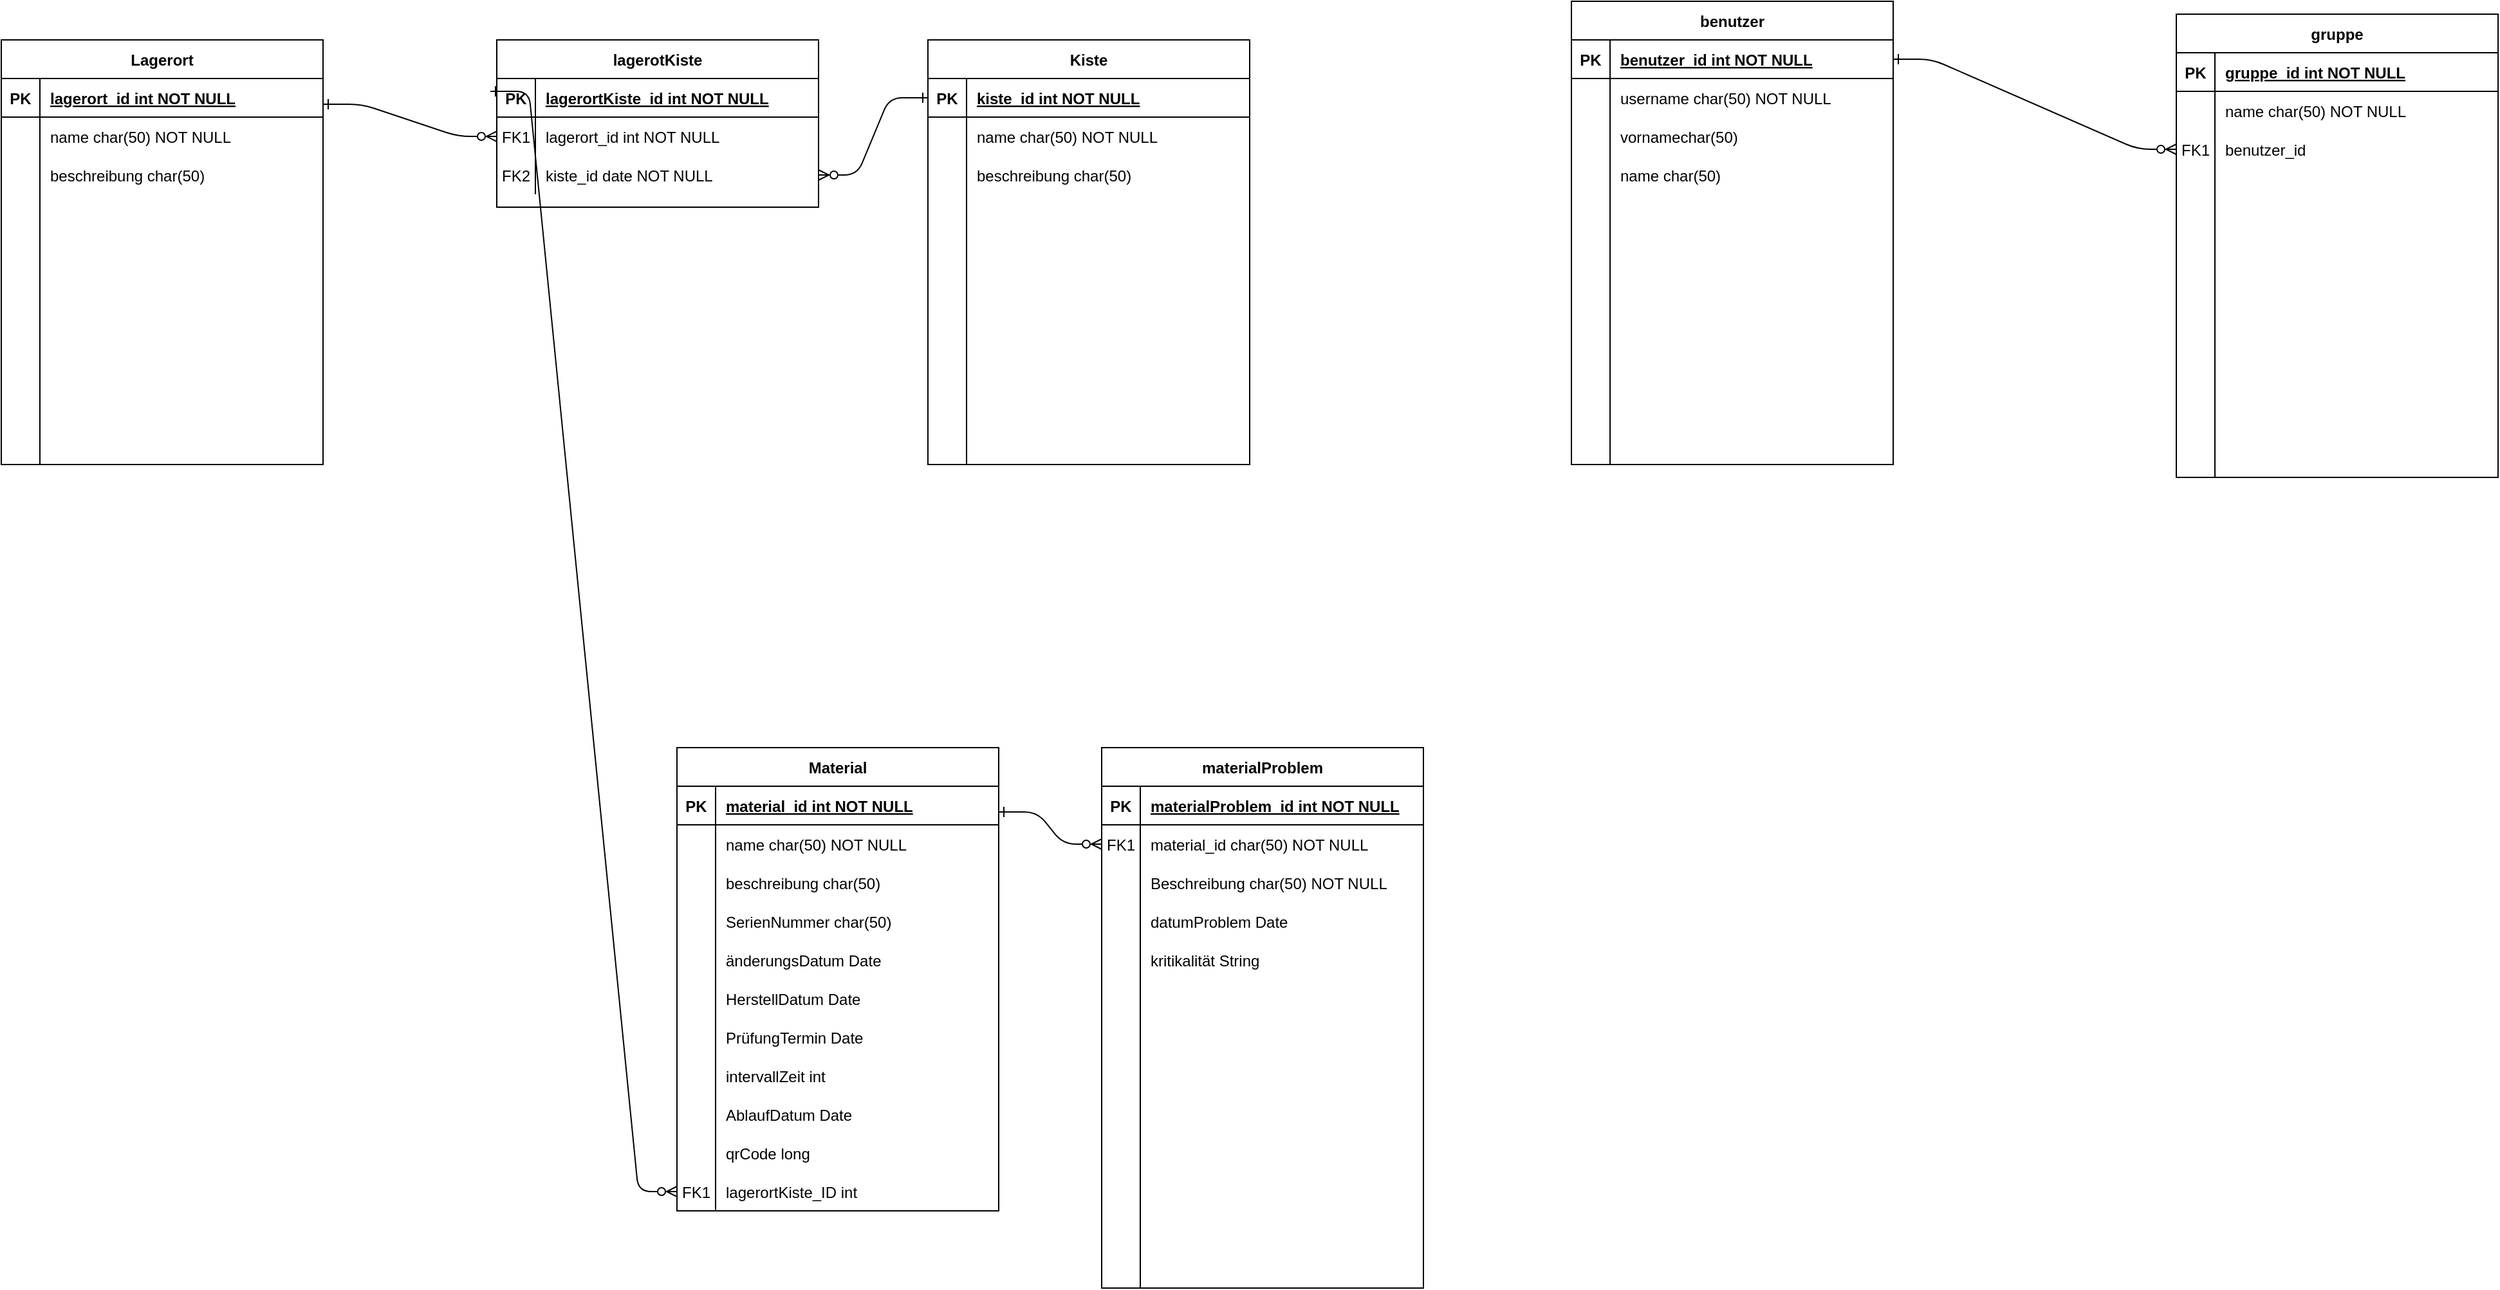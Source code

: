 <mxfile version="19.0.2" type="device"><diagram id="R2lEEEUBdFMjLlhIrx00" name="Page-1"><mxGraphModel dx="1237" dy="1706" grid="1" gridSize="10" guides="1" tooltips="1" connect="1" arrows="1" fold="1" page="1" pageScale="1" pageWidth="850" pageHeight="1100" math="0" shadow="0" extFonts="Permanent Marker^https://fonts.googleapis.com/css?family=Permanent+Marker"><root><mxCell id="0"/><mxCell id="1" parent="0"/><mxCell id="FUIlhd6zZu1FMFxmvCV4-1" value="Material" style="shape=table;startSize=30;container=1;collapsible=1;childLayout=tableLayout;fixedRows=1;rowLines=0;fontStyle=1;align=center;resizeLast=1;" vertex="1" parent="1"><mxGeometry x="565" y="300" width="250" height="360" as="geometry"/></mxCell><mxCell id="FUIlhd6zZu1FMFxmvCV4-2" value="" style="shape=partialRectangle;collapsible=0;dropTarget=0;pointerEvents=0;fillColor=none;points=[[0,0.5],[1,0.5]];portConstraint=eastwest;top=0;left=0;right=0;bottom=1;" vertex="1" parent="FUIlhd6zZu1FMFxmvCV4-1"><mxGeometry y="30" width="250" height="30" as="geometry"/></mxCell><mxCell id="FUIlhd6zZu1FMFxmvCV4-3" value="PK" style="shape=partialRectangle;overflow=hidden;connectable=0;fillColor=none;top=0;left=0;bottom=0;right=0;fontStyle=1;" vertex="1" parent="FUIlhd6zZu1FMFxmvCV4-2"><mxGeometry width="30" height="30" as="geometry"><mxRectangle width="30" height="30" as="alternateBounds"/></mxGeometry></mxCell><mxCell id="FUIlhd6zZu1FMFxmvCV4-4" value="material_id int NOT NULL " style="shape=partialRectangle;overflow=hidden;connectable=0;fillColor=none;top=0;left=0;bottom=0;right=0;align=left;spacingLeft=6;fontStyle=5;" vertex="1" parent="FUIlhd6zZu1FMFxmvCV4-2"><mxGeometry x="30" width="220" height="30" as="geometry"><mxRectangle width="220" height="30" as="alternateBounds"/></mxGeometry></mxCell><mxCell id="FUIlhd6zZu1FMFxmvCV4-5" value="" style="shape=partialRectangle;collapsible=0;dropTarget=0;pointerEvents=0;fillColor=none;points=[[0,0.5],[1,0.5]];portConstraint=eastwest;top=0;left=0;right=0;bottom=0;" vertex="1" parent="FUIlhd6zZu1FMFxmvCV4-1"><mxGeometry y="60" width="250" height="30" as="geometry"/></mxCell><mxCell id="FUIlhd6zZu1FMFxmvCV4-6" value="" style="shape=partialRectangle;overflow=hidden;connectable=0;fillColor=none;top=0;left=0;bottom=0;right=0;" vertex="1" parent="FUIlhd6zZu1FMFxmvCV4-5"><mxGeometry width="30" height="30" as="geometry"><mxRectangle width="30" height="30" as="alternateBounds"/></mxGeometry></mxCell><mxCell id="FUIlhd6zZu1FMFxmvCV4-7" value="name char(50) NOT NULL" style="shape=partialRectangle;overflow=hidden;connectable=0;fillColor=none;top=0;left=0;bottom=0;right=0;align=left;spacingLeft=6;" vertex="1" parent="FUIlhd6zZu1FMFxmvCV4-5"><mxGeometry x="30" width="220" height="30" as="geometry"><mxRectangle width="220" height="30" as="alternateBounds"/></mxGeometry></mxCell><mxCell id="FUIlhd6zZu1FMFxmvCV4-12" value="" style="shape=partialRectangle;collapsible=0;dropTarget=0;pointerEvents=0;fillColor=none;points=[[0,0.5],[1,0.5]];portConstraint=eastwest;top=0;left=0;right=0;bottom=0;" vertex="1" parent="FUIlhd6zZu1FMFxmvCV4-1"><mxGeometry y="90" width="250" height="30" as="geometry"/></mxCell><mxCell id="FUIlhd6zZu1FMFxmvCV4-13" value="" style="shape=partialRectangle;overflow=hidden;connectable=0;fillColor=none;top=0;left=0;bottom=0;right=0;" vertex="1" parent="FUIlhd6zZu1FMFxmvCV4-12"><mxGeometry width="30" height="30" as="geometry"><mxRectangle width="30" height="30" as="alternateBounds"/></mxGeometry></mxCell><mxCell id="FUIlhd6zZu1FMFxmvCV4-14" value="beschreibung char(50) " style="shape=partialRectangle;overflow=hidden;connectable=0;fillColor=none;top=0;left=0;bottom=0;right=0;align=left;spacingLeft=6;" vertex="1" parent="FUIlhd6zZu1FMFxmvCV4-12"><mxGeometry x="30" width="220" height="30" as="geometry"><mxRectangle width="220" height="30" as="alternateBounds"/></mxGeometry></mxCell><mxCell id="FUIlhd6zZu1FMFxmvCV4-49" value="" style="shape=partialRectangle;collapsible=0;dropTarget=0;pointerEvents=0;fillColor=none;points=[[0,0.5],[1,0.5]];portConstraint=eastwest;top=0;left=0;right=0;bottom=0;" vertex="1" parent="FUIlhd6zZu1FMFxmvCV4-1"><mxGeometry y="120" width="250" height="30" as="geometry"/></mxCell><mxCell id="FUIlhd6zZu1FMFxmvCV4-50" value="" style="shape=partialRectangle;overflow=hidden;connectable=0;fillColor=none;top=0;left=0;bottom=0;right=0;" vertex="1" parent="FUIlhd6zZu1FMFxmvCV4-49"><mxGeometry width="30" height="30" as="geometry"><mxRectangle width="30" height="30" as="alternateBounds"/></mxGeometry></mxCell><mxCell id="FUIlhd6zZu1FMFxmvCV4-51" value="SerienNummer char(50) " style="shape=partialRectangle;overflow=hidden;connectable=0;fillColor=none;top=0;left=0;bottom=0;right=0;align=left;spacingLeft=6;" vertex="1" parent="FUIlhd6zZu1FMFxmvCV4-49"><mxGeometry x="30" width="220" height="30" as="geometry"><mxRectangle width="220" height="30" as="alternateBounds"/></mxGeometry></mxCell><mxCell id="FUIlhd6zZu1FMFxmvCV4-15" value="" style="shape=partialRectangle;collapsible=0;dropTarget=0;pointerEvents=0;fillColor=none;points=[[0,0.5],[1,0.5]];portConstraint=eastwest;top=0;left=0;right=0;bottom=0;" vertex="1" parent="FUIlhd6zZu1FMFxmvCV4-1"><mxGeometry y="150" width="250" height="30" as="geometry"/></mxCell><mxCell id="FUIlhd6zZu1FMFxmvCV4-16" value="" style="shape=partialRectangle;overflow=hidden;connectable=0;fillColor=none;top=0;left=0;bottom=0;right=0;" vertex="1" parent="FUIlhd6zZu1FMFxmvCV4-15"><mxGeometry width="30" height="30" as="geometry"><mxRectangle width="30" height="30" as="alternateBounds"/></mxGeometry></mxCell><mxCell id="FUIlhd6zZu1FMFxmvCV4-17" value="änderungsDatum Date" style="shape=partialRectangle;overflow=hidden;connectable=0;fillColor=none;top=0;left=0;bottom=0;right=0;align=left;spacingLeft=6;" vertex="1" parent="FUIlhd6zZu1FMFxmvCV4-15"><mxGeometry x="30" width="220" height="30" as="geometry"><mxRectangle width="220" height="30" as="alternateBounds"/></mxGeometry></mxCell><mxCell id="FUIlhd6zZu1FMFxmvCV4-18" value="" style="shape=partialRectangle;collapsible=0;dropTarget=0;pointerEvents=0;fillColor=none;points=[[0,0.5],[1,0.5]];portConstraint=eastwest;top=0;left=0;right=0;bottom=0;" vertex="1" parent="FUIlhd6zZu1FMFxmvCV4-1"><mxGeometry y="180" width="250" height="30" as="geometry"/></mxCell><mxCell id="FUIlhd6zZu1FMFxmvCV4-19" value="" style="shape=partialRectangle;overflow=hidden;connectable=0;fillColor=none;top=0;left=0;bottom=0;right=0;" vertex="1" parent="FUIlhd6zZu1FMFxmvCV4-18"><mxGeometry width="30" height="30" as="geometry"><mxRectangle width="30" height="30" as="alternateBounds"/></mxGeometry></mxCell><mxCell id="FUIlhd6zZu1FMFxmvCV4-20" value="HerstellDatum Date " style="shape=partialRectangle;overflow=hidden;connectable=0;fillColor=none;top=0;left=0;bottom=0;right=0;align=left;spacingLeft=6;" vertex="1" parent="FUIlhd6zZu1FMFxmvCV4-18"><mxGeometry x="30" width="220" height="30" as="geometry"><mxRectangle width="220" height="30" as="alternateBounds"/></mxGeometry></mxCell><mxCell id="FUIlhd6zZu1FMFxmvCV4-37" value="" style="shape=partialRectangle;collapsible=0;dropTarget=0;pointerEvents=0;fillColor=none;points=[[0,0.5],[1,0.5]];portConstraint=eastwest;top=0;left=0;right=0;bottom=0;" vertex="1" parent="FUIlhd6zZu1FMFxmvCV4-1"><mxGeometry y="210" width="250" height="30" as="geometry"/></mxCell><mxCell id="FUIlhd6zZu1FMFxmvCV4-38" value="" style="shape=partialRectangle;overflow=hidden;connectable=0;fillColor=none;top=0;left=0;bottom=0;right=0;" vertex="1" parent="FUIlhd6zZu1FMFxmvCV4-37"><mxGeometry width="30" height="30" as="geometry"><mxRectangle width="30" height="30" as="alternateBounds"/></mxGeometry></mxCell><mxCell id="FUIlhd6zZu1FMFxmvCV4-39" value="PrüfungTermin Date " style="shape=partialRectangle;overflow=hidden;connectable=0;fillColor=none;top=0;left=0;bottom=0;right=0;align=left;spacingLeft=6;" vertex="1" parent="FUIlhd6zZu1FMFxmvCV4-37"><mxGeometry x="30" width="220" height="30" as="geometry"><mxRectangle width="220" height="30" as="alternateBounds"/></mxGeometry></mxCell><mxCell id="FUIlhd6zZu1FMFxmvCV4-40" value="" style="shape=partialRectangle;collapsible=0;dropTarget=0;pointerEvents=0;fillColor=none;points=[[0,0.5],[1,0.5]];portConstraint=eastwest;top=0;left=0;right=0;bottom=0;" vertex="1" parent="FUIlhd6zZu1FMFxmvCV4-1"><mxGeometry y="240" width="250" height="30" as="geometry"/></mxCell><mxCell id="FUIlhd6zZu1FMFxmvCV4-41" value="" style="shape=partialRectangle;overflow=hidden;connectable=0;fillColor=none;top=0;left=0;bottom=0;right=0;" vertex="1" parent="FUIlhd6zZu1FMFxmvCV4-40"><mxGeometry width="30" height="30" as="geometry"><mxRectangle width="30" height="30" as="alternateBounds"/></mxGeometry></mxCell><mxCell id="FUIlhd6zZu1FMFxmvCV4-42" value="intervallZeit int " style="shape=partialRectangle;overflow=hidden;connectable=0;fillColor=none;top=0;left=0;bottom=0;right=0;align=left;spacingLeft=6;" vertex="1" parent="FUIlhd6zZu1FMFxmvCV4-40"><mxGeometry x="30" width="220" height="30" as="geometry"><mxRectangle width="220" height="30" as="alternateBounds"/></mxGeometry></mxCell><mxCell id="FUIlhd6zZu1FMFxmvCV4-43" value="" style="shape=partialRectangle;collapsible=0;dropTarget=0;pointerEvents=0;fillColor=none;points=[[0,0.5],[1,0.5]];portConstraint=eastwest;top=0;left=0;right=0;bottom=0;" vertex="1" parent="FUIlhd6zZu1FMFxmvCV4-1"><mxGeometry y="270" width="250" height="30" as="geometry"/></mxCell><mxCell id="FUIlhd6zZu1FMFxmvCV4-44" value="" style="shape=partialRectangle;overflow=hidden;connectable=0;fillColor=none;top=0;left=0;bottom=0;right=0;" vertex="1" parent="FUIlhd6zZu1FMFxmvCV4-43"><mxGeometry width="30" height="30" as="geometry"><mxRectangle width="30" height="30" as="alternateBounds"/></mxGeometry></mxCell><mxCell id="FUIlhd6zZu1FMFxmvCV4-45" value="AblaufDatum Date" style="shape=partialRectangle;overflow=hidden;connectable=0;fillColor=none;top=0;left=0;bottom=0;right=0;align=left;spacingLeft=6;" vertex="1" parent="FUIlhd6zZu1FMFxmvCV4-43"><mxGeometry x="30" width="220" height="30" as="geometry"><mxRectangle width="220" height="30" as="alternateBounds"/></mxGeometry></mxCell><mxCell id="FUIlhd6zZu1FMFxmvCV4-46" value="" style="shape=partialRectangle;collapsible=0;dropTarget=0;pointerEvents=0;fillColor=none;points=[[0,0.5],[1,0.5]];portConstraint=eastwest;top=0;left=0;right=0;bottom=0;" vertex="1" parent="FUIlhd6zZu1FMFxmvCV4-1"><mxGeometry y="300" width="250" height="30" as="geometry"/></mxCell><mxCell id="FUIlhd6zZu1FMFxmvCV4-47" value="" style="shape=partialRectangle;overflow=hidden;connectable=0;fillColor=none;top=0;left=0;bottom=0;right=0;" vertex="1" parent="FUIlhd6zZu1FMFxmvCV4-46"><mxGeometry width="30" height="30" as="geometry"><mxRectangle width="30" height="30" as="alternateBounds"/></mxGeometry></mxCell><mxCell id="FUIlhd6zZu1FMFxmvCV4-48" value="qrCode long" style="shape=partialRectangle;overflow=hidden;connectable=0;fillColor=none;top=0;left=0;bottom=0;right=0;align=left;spacingLeft=6;" vertex="1" parent="FUIlhd6zZu1FMFxmvCV4-46"><mxGeometry x="30" width="220" height="30" as="geometry"><mxRectangle width="220" height="30" as="alternateBounds"/></mxGeometry></mxCell><mxCell id="FUIlhd6zZu1FMFxmvCV4-167" value="" style="shape=partialRectangle;collapsible=0;dropTarget=0;pointerEvents=0;fillColor=none;points=[[0,0.5],[1,0.5]];portConstraint=eastwest;top=0;left=0;right=0;bottom=0;" vertex="1" parent="FUIlhd6zZu1FMFxmvCV4-1"><mxGeometry y="330" width="250" height="30" as="geometry"/></mxCell><mxCell id="FUIlhd6zZu1FMFxmvCV4-168" value="FK1" style="shape=partialRectangle;overflow=hidden;connectable=0;fillColor=none;top=0;left=0;bottom=0;right=0;" vertex="1" parent="FUIlhd6zZu1FMFxmvCV4-167"><mxGeometry width="30" height="30" as="geometry"><mxRectangle width="30" height="30" as="alternateBounds"/></mxGeometry></mxCell><mxCell id="FUIlhd6zZu1FMFxmvCV4-169" value="lagerortKiste_ID int" style="shape=partialRectangle;overflow=hidden;connectable=0;fillColor=none;top=0;left=0;bottom=0;right=0;align=left;spacingLeft=6;" vertex="1" parent="FUIlhd6zZu1FMFxmvCV4-167"><mxGeometry x="30" width="220" height="30" as="geometry"><mxRectangle width="220" height="30" as="alternateBounds"/></mxGeometry></mxCell><mxCell id="FUIlhd6zZu1FMFxmvCV4-52" value="materialProblem" style="shape=table;startSize=30;container=1;collapsible=1;childLayout=tableLayout;fixedRows=1;rowLines=0;fontStyle=1;align=center;resizeLast=1;" vertex="1" parent="1"><mxGeometry x="895" y="300" width="250" height="420" as="geometry"/></mxCell><mxCell id="FUIlhd6zZu1FMFxmvCV4-53" value="" style="shape=partialRectangle;collapsible=0;dropTarget=0;pointerEvents=0;fillColor=none;points=[[0,0.5],[1,0.5]];portConstraint=eastwest;top=0;left=0;right=0;bottom=1;" vertex="1" parent="FUIlhd6zZu1FMFxmvCV4-52"><mxGeometry y="30" width="250" height="30" as="geometry"/></mxCell><mxCell id="FUIlhd6zZu1FMFxmvCV4-54" value="PK" style="shape=partialRectangle;overflow=hidden;connectable=0;fillColor=none;top=0;left=0;bottom=0;right=0;fontStyle=1;" vertex="1" parent="FUIlhd6zZu1FMFxmvCV4-53"><mxGeometry width="30" height="30" as="geometry"><mxRectangle width="30" height="30" as="alternateBounds"/></mxGeometry></mxCell><mxCell id="FUIlhd6zZu1FMFxmvCV4-55" value="materialProblem_id int NOT NULL " style="shape=partialRectangle;overflow=hidden;connectable=0;fillColor=none;top=0;left=0;bottom=0;right=0;align=left;spacingLeft=6;fontStyle=5;" vertex="1" parent="FUIlhd6zZu1FMFxmvCV4-53"><mxGeometry x="30" width="220" height="30" as="geometry"><mxRectangle width="220" height="30" as="alternateBounds"/></mxGeometry></mxCell><mxCell id="FUIlhd6zZu1FMFxmvCV4-56" value="" style="shape=partialRectangle;collapsible=0;dropTarget=0;pointerEvents=0;fillColor=none;points=[[0,0.5],[1,0.5]];portConstraint=eastwest;top=0;left=0;right=0;bottom=0;" vertex="1" parent="FUIlhd6zZu1FMFxmvCV4-52"><mxGeometry y="60" width="250" height="30" as="geometry"/></mxCell><mxCell id="FUIlhd6zZu1FMFxmvCV4-57" value="FK1" style="shape=partialRectangle;overflow=hidden;connectable=0;fillColor=none;top=0;left=0;bottom=0;right=0;" vertex="1" parent="FUIlhd6zZu1FMFxmvCV4-56"><mxGeometry width="30" height="30" as="geometry"><mxRectangle width="30" height="30" as="alternateBounds"/></mxGeometry></mxCell><mxCell id="FUIlhd6zZu1FMFxmvCV4-58" value="material_id char(50) NOT NULL" style="shape=partialRectangle;overflow=hidden;connectable=0;fillColor=none;top=0;left=0;bottom=0;right=0;align=left;spacingLeft=6;" vertex="1" parent="FUIlhd6zZu1FMFxmvCV4-56"><mxGeometry x="30" width="220" height="30" as="geometry"><mxRectangle width="220" height="30" as="alternateBounds"/></mxGeometry></mxCell><mxCell id="FUIlhd6zZu1FMFxmvCV4-84" value="" style="shape=partialRectangle;collapsible=0;dropTarget=0;pointerEvents=0;fillColor=none;points=[[0,0.5],[1,0.5]];portConstraint=eastwest;top=0;left=0;right=0;bottom=0;" vertex="1" parent="FUIlhd6zZu1FMFxmvCV4-52"><mxGeometry y="90" width="250" height="30" as="geometry"/></mxCell><mxCell id="FUIlhd6zZu1FMFxmvCV4-85" value="" style="shape=partialRectangle;overflow=hidden;connectable=0;fillColor=none;top=0;left=0;bottom=0;right=0;" vertex="1" parent="FUIlhd6zZu1FMFxmvCV4-84"><mxGeometry width="30" height="30" as="geometry"><mxRectangle width="30" height="30" as="alternateBounds"/></mxGeometry></mxCell><mxCell id="FUIlhd6zZu1FMFxmvCV4-86" value="Beschreibung char(50) NOT NULL" style="shape=partialRectangle;overflow=hidden;connectable=0;fillColor=none;top=0;left=0;bottom=0;right=0;align=left;spacingLeft=6;" vertex="1" parent="FUIlhd6zZu1FMFxmvCV4-84"><mxGeometry x="30" width="220" height="30" as="geometry"><mxRectangle width="220" height="30" as="alternateBounds"/></mxGeometry></mxCell><mxCell id="FUIlhd6zZu1FMFxmvCV4-87" value="" style="shape=partialRectangle;collapsible=0;dropTarget=0;pointerEvents=0;fillColor=none;points=[[0,0.5],[1,0.5]];portConstraint=eastwest;top=0;left=0;right=0;bottom=0;" vertex="1" parent="FUIlhd6zZu1FMFxmvCV4-52"><mxGeometry y="120" width="250" height="30" as="geometry"/></mxCell><mxCell id="FUIlhd6zZu1FMFxmvCV4-88" value="" style="shape=partialRectangle;overflow=hidden;connectable=0;fillColor=none;top=0;left=0;bottom=0;right=0;" vertex="1" parent="FUIlhd6zZu1FMFxmvCV4-87"><mxGeometry width="30" height="30" as="geometry"><mxRectangle width="30" height="30" as="alternateBounds"/></mxGeometry></mxCell><mxCell id="FUIlhd6zZu1FMFxmvCV4-89" value="datumProblem Date" style="shape=partialRectangle;overflow=hidden;connectable=0;fillColor=none;top=0;left=0;bottom=0;right=0;align=left;spacingLeft=6;" vertex="1" parent="FUIlhd6zZu1FMFxmvCV4-87"><mxGeometry x="30" width="220" height="30" as="geometry"><mxRectangle width="220" height="30" as="alternateBounds"/></mxGeometry></mxCell><mxCell id="FUIlhd6zZu1FMFxmvCV4-90" value="" style="shape=partialRectangle;collapsible=0;dropTarget=0;pointerEvents=0;fillColor=none;points=[[0,0.5],[1,0.5]];portConstraint=eastwest;top=0;left=0;right=0;bottom=0;" vertex="1" parent="FUIlhd6zZu1FMFxmvCV4-52"><mxGeometry y="150" width="250" height="30" as="geometry"/></mxCell><mxCell id="FUIlhd6zZu1FMFxmvCV4-91" value="" style="shape=partialRectangle;overflow=hidden;connectable=0;fillColor=none;top=0;left=0;bottom=0;right=0;" vertex="1" parent="FUIlhd6zZu1FMFxmvCV4-90"><mxGeometry width="30" height="30" as="geometry"><mxRectangle width="30" height="30" as="alternateBounds"/></mxGeometry></mxCell><mxCell id="FUIlhd6zZu1FMFxmvCV4-92" value="kritikalität String" style="shape=partialRectangle;overflow=hidden;connectable=0;fillColor=none;top=0;left=0;bottom=0;right=0;align=left;spacingLeft=6;" vertex="1" parent="FUIlhd6zZu1FMFxmvCV4-90"><mxGeometry x="30" width="220" height="30" as="geometry"><mxRectangle width="220" height="30" as="alternateBounds"/></mxGeometry></mxCell><mxCell id="FUIlhd6zZu1FMFxmvCV4-59" value="" style="shape=partialRectangle;collapsible=0;dropTarget=0;pointerEvents=0;fillColor=none;points=[[0,0.5],[1,0.5]];portConstraint=eastwest;top=0;left=0;right=0;bottom=0;" vertex="1" parent="FUIlhd6zZu1FMFxmvCV4-52"><mxGeometry y="180" width="250" height="30" as="geometry"/></mxCell><mxCell id="FUIlhd6zZu1FMFxmvCV4-60" value="" style="shape=partialRectangle;overflow=hidden;connectable=0;fillColor=none;top=0;left=0;bottom=0;right=0;" vertex="1" parent="FUIlhd6zZu1FMFxmvCV4-59"><mxGeometry width="30" height="30" as="geometry"><mxRectangle width="30" height="30" as="alternateBounds"/></mxGeometry></mxCell><mxCell id="FUIlhd6zZu1FMFxmvCV4-61" value="" style="shape=partialRectangle;overflow=hidden;connectable=0;fillColor=none;top=0;left=0;bottom=0;right=0;align=left;spacingLeft=6;" vertex="1" parent="FUIlhd6zZu1FMFxmvCV4-59"><mxGeometry x="30" width="220" height="30" as="geometry"><mxRectangle width="220" height="30" as="alternateBounds"/></mxGeometry></mxCell><mxCell id="FUIlhd6zZu1FMFxmvCV4-62" value="" style="shape=partialRectangle;collapsible=0;dropTarget=0;pointerEvents=0;fillColor=none;points=[[0,0.5],[1,0.5]];portConstraint=eastwest;top=0;left=0;right=0;bottom=0;" vertex="1" parent="FUIlhd6zZu1FMFxmvCV4-52"><mxGeometry y="210" width="250" height="30" as="geometry"/></mxCell><mxCell id="FUIlhd6zZu1FMFxmvCV4-63" value="" style="shape=partialRectangle;overflow=hidden;connectable=0;fillColor=none;top=0;left=0;bottom=0;right=0;" vertex="1" parent="FUIlhd6zZu1FMFxmvCV4-62"><mxGeometry width="30" height="30" as="geometry"><mxRectangle width="30" height="30" as="alternateBounds"/></mxGeometry></mxCell><mxCell id="FUIlhd6zZu1FMFxmvCV4-64" value="" style="shape=partialRectangle;overflow=hidden;connectable=0;fillColor=none;top=0;left=0;bottom=0;right=0;align=left;spacingLeft=6;" vertex="1" parent="FUIlhd6zZu1FMFxmvCV4-62"><mxGeometry x="30" width="220" height="30" as="geometry"><mxRectangle width="220" height="30" as="alternateBounds"/></mxGeometry></mxCell><mxCell id="FUIlhd6zZu1FMFxmvCV4-65" value="" style="shape=partialRectangle;collapsible=0;dropTarget=0;pointerEvents=0;fillColor=none;points=[[0,0.5],[1,0.5]];portConstraint=eastwest;top=0;left=0;right=0;bottom=0;" vertex="1" parent="FUIlhd6zZu1FMFxmvCV4-52"><mxGeometry y="240" width="250" height="30" as="geometry"/></mxCell><mxCell id="FUIlhd6zZu1FMFxmvCV4-66" value="" style="shape=partialRectangle;overflow=hidden;connectable=0;fillColor=none;top=0;left=0;bottom=0;right=0;" vertex="1" parent="FUIlhd6zZu1FMFxmvCV4-65"><mxGeometry width="30" height="30" as="geometry"><mxRectangle width="30" height="30" as="alternateBounds"/></mxGeometry></mxCell><mxCell id="FUIlhd6zZu1FMFxmvCV4-67" value="" style="shape=partialRectangle;overflow=hidden;connectable=0;fillColor=none;top=0;left=0;bottom=0;right=0;align=left;spacingLeft=6;" vertex="1" parent="FUIlhd6zZu1FMFxmvCV4-65"><mxGeometry x="30" width="220" height="30" as="geometry"><mxRectangle width="220" height="30" as="alternateBounds"/></mxGeometry></mxCell><mxCell id="FUIlhd6zZu1FMFxmvCV4-68" value="" style="shape=partialRectangle;collapsible=0;dropTarget=0;pointerEvents=0;fillColor=none;points=[[0,0.5],[1,0.5]];portConstraint=eastwest;top=0;left=0;right=0;bottom=0;" vertex="1" parent="FUIlhd6zZu1FMFxmvCV4-52"><mxGeometry y="270" width="250" height="30" as="geometry"/></mxCell><mxCell id="FUIlhd6zZu1FMFxmvCV4-69" value="" style="shape=partialRectangle;overflow=hidden;connectable=0;fillColor=none;top=0;left=0;bottom=0;right=0;" vertex="1" parent="FUIlhd6zZu1FMFxmvCV4-68"><mxGeometry width="30" height="30" as="geometry"><mxRectangle width="30" height="30" as="alternateBounds"/></mxGeometry></mxCell><mxCell id="FUIlhd6zZu1FMFxmvCV4-70" value="" style="shape=partialRectangle;overflow=hidden;connectable=0;fillColor=none;top=0;left=0;bottom=0;right=0;align=left;spacingLeft=6;" vertex="1" parent="FUIlhd6zZu1FMFxmvCV4-68"><mxGeometry x="30" width="220" height="30" as="geometry"><mxRectangle width="220" height="30" as="alternateBounds"/></mxGeometry></mxCell><mxCell id="FUIlhd6zZu1FMFxmvCV4-71" value="" style="shape=partialRectangle;collapsible=0;dropTarget=0;pointerEvents=0;fillColor=none;points=[[0,0.5],[1,0.5]];portConstraint=eastwest;top=0;left=0;right=0;bottom=0;" vertex="1" parent="FUIlhd6zZu1FMFxmvCV4-52"><mxGeometry y="300" width="250" height="30" as="geometry"/></mxCell><mxCell id="FUIlhd6zZu1FMFxmvCV4-72" value="" style="shape=partialRectangle;overflow=hidden;connectable=0;fillColor=none;top=0;left=0;bottom=0;right=0;" vertex="1" parent="FUIlhd6zZu1FMFxmvCV4-71"><mxGeometry width="30" height="30" as="geometry"><mxRectangle width="30" height="30" as="alternateBounds"/></mxGeometry></mxCell><mxCell id="FUIlhd6zZu1FMFxmvCV4-73" value="" style="shape=partialRectangle;overflow=hidden;connectable=0;fillColor=none;top=0;left=0;bottom=0;right=0;align=left;spacingLeft=6;" vertex="1" parent="FUIlhd6zZu1FMFxmvCV4-71"><mxGeometry x="30" width="220" height="30" as="geometry"><mxRectangle width="220" height="30" as="alternateBounds"/></mxGeometry></mxCell><mxCell id="FUIlhd6zZu1FMFxmvCV4-74" value="" style="shape=partialRectangle;collapsible=0;dropTarget=0;pointerEvents=0;fillColor=none;points=[[0,0.5],[1,0.5]];portConstraint=eastwest;top=0;left=0;right=0;bottom=0;" vertex="1" parent="FUIlhd6zZu1FMFxmvCV4-52"><mxGeometry y="330" width="250" height="30" as="geometry"/></mxCell><mxCell id="FUIlhd6zZu1FMFxmvCV4-75" value="" style="shape=partialRectangle;overflow=hidden;connectable=0;fillColor=none;top=0;left=0;bottom=0;right=0;" vertex="1" parent="FUIlhd6zZu1FMFxmvCV4-74"><mxGeometry width="30" height="30" as="geometry"><mxRectangle width="30" height="30" as="alternateBounds"/></mxGeometry></mxCell><mxCell id="FUIlhd6zZu1FMFxmvCV4-76" value="" style="shape=partialRectangle;overflow=hidden;connectable=0;fillColor=none;top=0;left=0;bottom=0;right=0;align=left;spacingLeft=6;" vertex="1" parent="FUIlhd6zZu1FMFxmvCV4-74"><mxGeometry x="30" width="220" height="30" as="geometry"><mxRectangle width="220" height="30" as="alternateBounds"/></mxGeometry></mxCell><mxCell id="FUIlhd6zZu1FMFxmvCV4-77" value="" style="shape=partialRectangle;collapsible=0;dropTarget=0;pointerEvents=0;fillColor=none;points=[[0,0.5],[1,0.5]];portConstraint=eastwest;top=0;left=0;right=0;bottom=0;" vertex="1" parent="FUIlhd6zZu1FMFxmvCV4-52"><mxGeometry y="360" width="250" height="30" as="geometry"/></mxCell><mxCell id="FUIlhd6zZu1FMFxmvCV4-78" value="" style="shape=partialRectangle;overflow=hidden;connectable=0;fillColor=none;top=0;left=0;bottom=0;right=0;" vertex="1" parent="FUIlhd6zZu1FMFxmvCV4-77"><mxGeometry width="30" height="30" as="geometry"><mxRectangle width="30" height="30" as="alternateBounds"/></mxGeometry></mxCell><mxCell id="FUIlhd6zZu1FMFxmvCV4-79" value="" style="shape=partialRectangle;overflow=hidden;connectable=0;fillColor=none;top=0;left=0;bottom=0;right=0;align=left;spacingLeft=6;" vertex="1" parent="FUIlhd6zZu1FMFxmvCV4-77"><mxGeometry x="30" width="220" height="30" as="geometry"><mxRectangle width="220" height="30" as="alternateBounds"/></mxGeometry></mxCell><mxCell id="FUIlhd6zZu1FMFxmvCV4-80" value="" style="shape=partialRectangle;collapsible=0;dropTarget=0;pointerEvents=0;fillColor=none;points=[[0,0.5],[1,0.5]];portConstraint=eastwest;top=0;left=0;right=0;bottom=0;" vertex="1" parent="FUIlhd6zZu1FMFxmvCV4-52"><mxGeometry y="390" width="250" height="30" as="geometry"/></mxCell><mxCell id="FUIlhd6zZu1FMFxmvCV4-81" value="" style="shape=partialRectangle;overflow=hidden;connectable=0;fillColor=none;top=0;left=0;bottom=0;right=0;" vertex="1" parent="FUIlhd6zZu1FMFxmvCV4-80"><mxGeometry width="30" height="30" as="geometry"><mxRectangle width="30" height="30" as="alternateBounds"/></mxGeometry></mxCell><mxCell id="FUIlhd6zZu1FMFxmvCV4-82" value="" style="shape=partialRectangle;overflow=hidden;connectable=0;fillColor=none;top=0;left=0;bottom=0;right=0;align=left;spacingLeft=6;" vertex="1" parent="FUIlhd6zZu1FMFxmvCV4-80"><mxGeometry x="30" width="220" height="30" as="geometry"><mxRectangle width="220" height="30" as="alternateBounds"/></mxGeometry></mxCell><mxCell id="FUIlhd6zZu1FMFxmvCV4-83" value="" style="edgeStyle=entityRelationEdgeStyle;endArrow=ERzeroToMany;startArrow=ERone;endFill=1;startFill=0;entryX=0;entryY=0.5;entryDx=0;entryDy=0;" edge="1" parent="1" target="FUIlhd6zZu1FMFxmvCV4-56"><mxGeometry width="100" height="100" relative="1" as="geometry"><mxPoint x="815" y="350" as="sourcePoint"/><mxPoint x="895" y="380" as="targetPoint"/></mxGeometry></mxCell><mxCell id="FUIlhd6zZu1FMFxmvCV4-93" value="Lagerort" style="shape=table;startSize=30;container=1;collapsible=1;childLayout=tableLayout;fixedRows=1;rowLines=0;fontStyle=1;align=center;resizeLast=1;" vertex="1" parent="1"><mxGeometry x="40" y="-250" width="250" height="330" as="geometry"/></mxCell><mxCell id="FUIlhd6zZu1FMFxmvCV4-94" value="" style="shape=partialRectangle;collapsible=0;dropTarget=0;pointerEvents=0;fillColor=none;points=[[0,0.5],[1,0.5]];portConstraint=eastwest;top=0;left=0;right=0;bottom=1;" vertex="1" parent="FUIlhd6zZu1FMFxmvCV4-93"><mxGeometry y="30" width="250" height="30" as="geometry"/></mxCell><mxCell id="FUIlhd6zZu1FMFxmvCV4-95" value="PK" style="shape=partialRectangle;overflow=hidden;connectable=0;fillColor=none;top=0;left=0;bottom=0;right=0;fontStyle=1;" vertex="1" parent="FUIlhd6zZu1FMFxmvCV4-94"><mxGeometry width="30" height="30" as="geometry"><mxRectangle width="30" height="30" as="alternateBounds"/></mxGeometry></mxCell><mxCell id="FUIlhd6zZu1FMFxmvCV4-96" value="lagerort_id int NOT NULL " style="shape=partialRectangle;overflow=hidden;connectable=0;fillColor=none;top=0;left=0;bottom=0;right=0;align=left;spacingLeft=6;fontStyle=5;" vertex="1" parent="FUIlhd6zZu1FMFxmvCV4-94"><mxGeometry x="30" width="220" height="30" as="geometry"><mxRectangle width="220" height="30" as="alternateBounds"/></mxGeometry></mxCell><mxCell id="FUIlhd6zZu1FMFxmvCV4-97" value="" style="shape=partialRectangle;collapsible=0;dropTarget=0;pointerEvents=0;fillColor=none;points=[[0,0.5],[1,0.5]];portConstraint=eastwest;top=0;left=0;right=0;bottom=0;" vertex="1" parent="FUIlhd6zZu1FMFxmvCV4-93"><mxGeometry y="60" width="250" height="30" as="geometry"/></mxCell><mxCell id="FUIlhd6zZu1FMFxmvCV4-98" value="" style="shape=partialRectangle;overflow=hidden;connectable=0;fillColor=none;top=0;left=0;bottom=0;right=0;" vertex="1" parent="FUIlhd6zZu1FMFxmvCV4-97"><mxGeometry width="30" height="30" as="geometry"><mxRectangle width="30" height="30" as="alternateBounds"/></mxGeometry></mxCell><mxCell id="FUIlhd6zZu1FMFxmvCV4-99" value="name char(50) NOT NULL" style="shape=partialRectangle;overflow=hidden;connectable=0;fillColor=none;top=0;left=0;bottom=0;right=0;align=left;spacingLeft=6;" vertex="1" parent="FUIlhd6zZu1FMFxmvCV4-97"><mxGeometry x="30" width="220" height="30" as="geometry"><mxRectangle width="220" height="30" as="alternateBounds"/></mxGeometry></mxCell><mxCell id="FUIlhd6zZu1FMFxmvCV4-100" value="" style="shape=partialRectangle;collapsible=0;dropTarget=0;pointerEvents=0;fillColor=none;points=[[0,0.5],[1,0.5]];portConstraint=eastwest;top=0;left=0;right=0;bottom=0;" vertex="1" parent="FUIlhd6zZu1FMFxmvCV4-93"><mxGeometry y="90" width="250" height="30" as="geometry"/></mxCell><mxCell id="FUIlhd6zZu1FMFxmvCV4-101" value="" style="shape=partialRectangle;overflow=hidden;connectable=0;fillColor=none;top=0;left=0;bottom=0;right=0;" vertex="1" parent="FUIlhd6zZu1FMFxmvCV4-100"><mxGeometry width="30" height="30" as="geometry"><mxRectangle width="30" height="30" as="alternateBounds"/></mxGeometry></mxCell><mxCell id="FUIlhd6zZu1FMFxmvCV4-102" value="beschreibung char(50) " style="shape=partialRectangle;overflow=hidden;connectable=0;fillColor=none;top=0;left=0;bottom=0;right=0;align=left;spacingLeft=6;" vertex="1" parent="FUIlhd6zZu1FMFxmvCV4-100"><mxGeometry x="30" width="220" height="30" as="geometry"><mxRectangle width="220" height="30" as="alternateBounds"/></mxGeometry></mxCell><mxCell id="FUIlhd6zZu1FMFxmvCV4-103" value="" style="shape=partialRectangle;collapsible=0;dropTarget=0;pointerEvents=0;fillColor=none;points=[[0,0.5],[1,0.5]];portConstraint=eastwest;top=0;left=0;right=0;bottom=0;" vertex="1" parent="FUIlhd6zZu1FMFxmvCV4-93"><mxGeometry y="120" width="250" height="30" as="geometry"/></mxCell><mxCell id="FUIlhd6zZu1FMFxmvCV4-104" value="" style="shape=partialRectangle;overflow=hidden;connectable=0;fillColor=none;top=0;left=0;bottom=0;right=0;" vertex="1" parent="FUIlhd6zZu1FMFxmvCV4-103"><mxGeometry width="30" height="30" as="geometry"><mxRectangle width="30" height="30" as="alternateBounds"/></mxGeometry></mxCell><mxCell id="FUIlhd6zZu1FMFxmvCV4-105" value="" style="shape=partialRectangle;overflow=hidden;connectable=0;fillColor=none;top=0;left=0;bottom=0;right=0;align=left;spacingLeft=6;" vertex="1" parent="FUIlhd6zZu1FMFxmvCV4-103"><mxGeometry x="30" width="220" height="30" as="geometry"><mxRectangle width="220" height="30" as="alternateBounds"/></mxGeometry></mxCell><mxCell id="FUIlhd6zZu1FMFxmvCV4-106" value="" style="shape=partialRectangle;collapsible=0;dropTarget=0;pointerEvents=0;fillColor=none;points=[[0,0.5],[1,0.5]];portConstraint=eastwest;top=0;left=0;right=0;bottom=0;" vertex="1" parent="FUIlhd6zZu1FMFxmvCV4-93"><mxGeometry y="150" width="250" height="30" as="geometry"/></mxCell><mxCell id="FUIlhd6zZu1FMFxmvCV4-107" value="" style="shape=partialRectangle;overflow=hidden;connectable=0;fillColor=none;top=0;left=0;bottom=0;right=0;" vertex="1" parent="FUIlhd6zZu1FMFxmvCV4-106"><mxGeometry width="30" height="30" as="geometry"><mxRectangle width="30" height="30" as="alternateBounds"/></mxGeometry></mxCell><mxCell id="FUIlhd6zZu1FMFxmvCV4-108" value="" style="shape=partialRectangle;overflow=hidden;connectable=0;fillColor=none;top=0;left=0;bottom=0;right=0;align=left;spacingLeft=6;" vertex="1" parent="FUIlhd6zZu1FMFxmvCV4-106"><mxGeometry x="30" width="220" height="30" as="geometry"><mxRectangle width="220" height="30" as="alternateBounds"/></mxGeometry></mxCell><mxCell id="FUIlhd6zZu1FMFxmvCV4-109" value="" style="shape=partialRectangle;collapsible=0;dropTarget=0;pointerEvents=0;fillColor=none;points=[[0,0.5],[1,0.5]];portConstraint=eastwest;top=0;left=0;right=0;bottom=0;" vertex="1" parent="FUIlhd6zZu1FMFxmvCV4-93"><mxGeometry y="180" width="250" height="30" as="geometry"/></mxCell><mxCell id="FUIlhd6zZu1FMFxmvCV4-110" value="" style="shape=partialRectangle;overflow=hidden;connectable=0;fillColor=none;top=0;left=0;bottom=0;right=0;" vertex="1" parent="FUIlhd6zZu1FMFxmvCV4-109"><mxGeometry width="30" height="30" as="geometry"><mxRectangle width="30" height="30" as="alternateBounds"/></mxGeometry></mxCell><mxCell id="FUIlhd6zZu1FMFxmvCV4-111" value="" style="shape=partialRectangle;overflow=hidden;connectable=0;fillColor=none;top=0;left=0;bottom=0;right=0;align=left;spacingLeft=6;" vertex="1" parent="FUIlhd6zZu1FMFxmvCV4-109"><mxGeometry x="30" width="220" height="30" as="geometry"><mxRectangle width="220" height="30" as="alternateBounds"/></mxGeometry></mxCell><mxCell id="FUIlhd6zZu1FMFxmvCV4-112" value="" style="shape=partialRectangle;collapsible=0;dropTarget=0;pointerEvents=0;fillColor=none;points=[[0,0.5],[1,0.5]];portConstraint=eastwest;top=0;left=0;right=0;bottom=0;" vertex="1" parent="FUIlhd6zZu1FMFxmvCV4-93"><mxGeometry y="210" width="250" height="30" as="geometry"/></mxCell><mxCell id="FUIlhd6zZu1FMFxmvCV4-113" value="" style="shape=partialRectangle;overflow=hidden;connectable=0;fillColor=none;top=0;left=0;bottom=0;right=0;" vertex="1" parent="FUIlhd6zZu1FMFxmvCV4-112"><mxGeometry width="30" height="30" as="geometry"><mxRectangle width="30" height="30" as="alternateBounds"/></mxGeometry></mxCell><mxCell id="FUIlhd6zZu1FMFxmvCV4-114" value="" style="shape=partialRectangle;overflow=hidden;connectable=0;fillColor=none;top=0;left=0;bottom=0;right=0;align=left;spacingLeft=6;" vertex="1" parent="FUIlhd6zZu1FMFxmvCV4-112"><mxGeometry x="30" width="220" height="30" as="geometry"><mxRectangle width="220" height="30" as="alternateBounds"/></mxGeometry></mxCell><mxCell id="FUIlhd6zZu1FMFxmvCV4-115" value="" style="shape=partialRectangle;collapsible=0;dropTarget=0;pointerEvents=0;fillColor=none;points=[[0,0.5],[1,0.5]];portConstraint=eastwest;top=0;left=0;right=0;bottom=0;" vertex="1" parent="FUIlhd6zZu1FMFxmvCV4-93"><mxGeometry y="240" width="250" height="30" as="geometry"/></mxCell><mxCell id="FUIlhd6zZu1FMFxmvCV4-116" value="" style="shape=partialRectangle;overflow=hidden;connectable=0;fillColor=none;top=0;left=0;bottom=0;right=0;" vertex="1" parent="FUIlhd6zZu1FMFxmvCV4-115"><mxGeometry width="30" height="30" as="geometry"><mxRectangle width="30" height="30" as="alternateBounds"/></mxGeometry></mxCell><mxCell id="FUIlhd6zZu1FMFxmvCV4-117" value="" style="shape=partialRectangle;overflow=hidden;connectable=0;fillColor=none;top=0;left=0;bottom=0;right=0;align=left;spacingLeft=6;" vertex="1" parent="FUIlhd6zZu1FMFxmvCV4-115"><mxGeometry x="30" width="220" height="30" as="geometry"><mxRectangle width="220" height="30" as="alternateBounds"/></mxGeometry></mxCell><mxCell id="FUIlhd6zZu1FMFxmvCV4-118" value="" style="shape=partialRectangle;collapsible=0;dropTarget=0;pointerEvents=0;fillColor=none;points=[[0,0.5],[1,0.5]];portConstraint=eastwest;top=0;left=0;right=0;bottom=0;" vertex="1" parent="FUIlhd6zZu1FMFxmvCV4-93"><mxGeometry y="270" width="250" height="30" as="geometry"/></mxCell><mxCell id="FUIlhd6zZu1FMFxmvCV4-119" value="" style="shape=partialRectangle;overflow=hidden;connectable=0;fillColor=none;top=0;left=0;bottom=0;right=0;" vertex="1" parent="FUIlhd6zZu1FMFxmvCV4-118"><mxGeometry width="30" height="30" as="geometry"><mxRectangle width="30" height="30" as="alternateBounds"/></mxGeometry></mxCell><mxCell id="FUIlhd6zZu1FMFxmvCV4-120" value="" style="shape=partialRectangle;overflow=hidden;connectable=0;fillColor=none;top=0;left=0;bottom=0;right=0;align=left;spacingLeft=6;" vertex="1" parent="FUIlhd6zZu1FMFxmvCV4-118"><mxGeometry x="30" width="220" height="30" as="geometry"><mxRectangle width="220" height="30" as="alternateBounds"/></mxGeometry></mxCell><mxCell id="FUIlhd6zZu1FMFxmvCV4-121" value="" style="shape=partialRectangle;collapsible=0;dropTarget=0;pointerEvents=0;fillColor=none;points=[[0,0.5],[1,0.5]];portConstraint=eastwest;top=0;left=0;right=0;bottom=0;" vertex="1" parent="FUIlhd6zZu1FMFxmvCV4-93"><mxGeometry y="300" width="250" height="30" as="geometry"/></mxCell><mxCell id="FUIlhd6zZu1FMFxmvCV4-122" value="" style="shape=partialRectangle;overflow=hidden;connectable=0;fillColor=none;top=0;left=0;bottom=0;right=0;" vertex="1" parent="FUIlhd6zZu1FMFxmvCV4-121"><mxGeometry width="30" height="30" as="geometry"><mxRectangle width="30" height="30" as="alternateBounds"/></mxGeometry></mxCell><mxCell id="FUIlhd6zZu1FMFxmvCV4-123" value="" style="shape=partialRectangle;overflow=hidden;connectable=0;fillColor=none;top=0;left=0;bottom=0;right=0;align=left;spacingLeft=6;" vertex="1" parent="FUIlhd6zZu1FMFxmvCV4-121"><mxGeometry x="30" width="220" height="30" as="geometry"><mxRectangle width="220" height="30" as="alternateBounds"/></mxGeometry></mxCell><mxCell id="FUIlhd6zZu1FMFxmvCV4-124" value="Kiste" style="shape=table;startSize=30;container=1;collapsible=1;childLayout=tableLayout;fixedRows=1;rowLines=0;fontStyle=1;align=center;resizeLast=1;" vertex="1" parent="1"><mxGeometry x="760" y="-250" width="250" height="330" as="geometry"/></mxCell><mxCell id="FUIlhd6zZu1FMFxmvCV4-125" value="" style="shape=partialRectangle;collapsible=0;dropTarget=0;pointerEvents=0;fillColor=none;points=[[0,0.5],[1,0.5]];portConstraint=eastwest;top=0;left=0;right=0;bottom=1;" vertex="1" parent="FUIlhd6zZu1FMFxmvCV4-124"><mxGeometry y="30" width="250" height="30" as="geometry"/></mxCell><mxCell id="FUIlhd6zZu1FMFxmvCV4-126" value="PK" style="shape=partialRectangle;overflow=hidden;connectable=0;fillColor=none;top=0;left=0;bottom=0;right=0;fontStyle=1;" vertex="1" parent="FUIlhd6zZu1FMFxmvCV4-125"><mxGeometry width="30" height="30" as="geometry"><mxRectangle width="30" height="30" as="alternateBounds"/></mxGeometry></mxCell><mxCell id="FUIlhd6zZu1FMFxmvCV4-127" value="kiste_id int NOT NULL " style="shape=partialRectangle;overflow=hidden;connectable=0;fillColor=none;top=0;left=0;bottom=0;right=0;align=left;spacingLeft=6;fontStyle=5;" vertex="1" parent="FUIlhd6zZu1FMFxmvCV4-125"><mxGeometry x="30" width="220" height="30" as="geometry"><mxRectangle width="220" height="30" as="alternateBounds"/></mxGeometry></mxCell><mxCell id="FUIlhd6zZu1FMFxmvCV4-128" value="" style="shape=partialRectangle;collapsible=0;dropTarget=0;pointerEvents=0;fillColor=none;points=[[0,0.5],[1,0.5]];portConstraint=eastwest;top=0;left=0;right=0;bottom=0;" vertex="1" parent="FUIlhd6zZu1FMFxmvCV4-124"><mxGeometry y="60" width="250" height="30" as="geometry"/></mxCell><mxCell id="FUIlhd6zZu1FMFxmvCV4-129" value="" style="shape=partialRectangle;overflow=hidden;connectable=0;fillColor=none;top=0;left=0;bottom=0;right=0;" vertex="1" parent="FUIlhd6zZu1FMFxmvCV4-128"><mxGeometry width="30" height="30" as="geometry"><mxRectangle width="30" height="30" as="alternateBounds"/></mxGeometry></mxCell><mxCell id="FUIlhd6zZu1FMFxmvCV4-130" value="name char(50) NOT NULL" style="shape=partialRectangle;overflow=hidden;connectable=0;fillColor=none;top=0;left=0;bottom=0;right=0;align=left;spacingLeft=6;" vertex="1" parent="FUIlhd6zZu1FMFxmvCV4-128"><mxGeometry x="30" width="220" height="30" as="geometry"><mxRectangle width="220" height="30" as="alternateBounds"/></mxGeometry></mxCell><mxCell id="FUIlhd6zZu1FMFxmvCV4-131" value="" style="shape=partialRectangle;collapsible=0;dropTarget=0;pointerEvents=0;fillColor=none;points=[[0,0.5],[1,0.5]];portConstraint=eastwest;top=0;left=0;right=0;bottom=0;" vertex="1" parent="FUIlhd6zZu1FMFxmvCV4-124"><mxGeometry y="90" width="250" height="30" as="geometry"/></mxCell><mxCell id="FUIlhd6zZu1FMFxmvCV4-132" value="" style="shape=partialRectangle;overflow=hidden;connectable=0;fillColor=none;top=0;left=0;bottom=0;right=0;" vertex="1" parent="FUIlhd6zZu1FMFxmvCV4-131"><mxGeometry width="30" height="30" as="geometry"><mxRectangle width="30" height="30" as="alternateBounds"/></mxGeometry></mxCell><mxCell id="FUIlhd6zZu1FMFxmvCV4-133" value="beschreibung char(50) " style="shape=partialRectangle;overflow=hidden;connectable=0;fillColor=none;top=0;left=0;bottom=0;right=0;align=left;spacingLeft=6;" vertex="1" parent="FUIlhd6zZu1FMFxmvCV4-131"><mxGeometry x="30" width="220" height="30" as="geometry"><mxRectangle width="220" height="30" as="alternateBounds"/></mxGeometry></mxCell><mxCell id="FUIlhd6zZu1FMFxmvCV4-134" value="" style="shape=partialRectangle;collapsible=0;dropTarget=0;pointerEvents=0;fillColor=none;points=[[0,0.5],[1,0.5]];portConstraint=eastwest;top=0;left=0;right=0;bottom=0;" vertex="1" parent="FUIlhd6zZu1FMFxmvCV4-124"><mxGeometry y="120" width="250" height="30" as="geometry"/></mxCell><mxCell id="FUIlhd6zZu1FMFxmvCV4-135" value="" style="shape=partialRectangle;overflow=hidden;connectable=0;fillColor=none;top=0;left=0;bottom=0;right=0;" vertex="1" parent="FUIlhd6zZu1FMFxmvCV4-134"><mxGeometry width="30" height="30" as="geometry"><mxRectangle width="30" height="30" as="alternateBounds"/></mxGeometry></mxCell><mxCell id="FUIlhd6zZu1FMFxmvCV4-136" value="" style="shape=partialRectangle;overflow=hidden;connectable=0;fillColor=none;top=0;left=0;bottom=0;right=0;align=left;spacingLeft=6;" vertex="1" parent="FUIlhd6zZu1FMFxmvCV4-134"><mxGeometry x="30" width="220" height="30" as="geometry"><mxRectangle width="220" height="30" as="alternateBounds"/></mxGeometry></mxCell><mxCell id="FUIlhd6zZu1FMFxmvCV4-137" value="" style="shape=partialRectangle;collapsible=0;dropTarget=0;pointerEvents=0;fillColor=none;points=[[0,0.5],[1,0.5]];portConstraint=eastwest;top=0;left=0;right=0;bottom=0;" vertex="1" parent="FUIlhd6zZu1FMFxmvCV4-124"><mxGeometry y="150" width="250" height="30" as="geometry"/></mxCell><mxCell id="FUIlhd6zZu1FMFxmvCV4-138" value="" style="shape=partialRectangle;overflow=hidden;connectable=0;fillColor=none;top=0;left=0;bottom=0;right=0;" vertex="1" parent="FUIlhd6zZu1FMFxmvCV4-137"><mxGeometry width="30" height="30" as="geometry"><mxRectangle width="30" height="30" as="alternateBounds"/></mxGeometry></mxCell><mxCell id="FUIlhd6zZu1FMFxmvCV4-139" value="" style="shape=partialRectangle;overflow=hidden;connectable=0;fillColor=none;top=0;left=0;bottom=0;right=0;align=left;spacingLeft=6;" vertex="1" parent="FUIlhd6zZu1FMFxmvCV4-137"><mxGeometry x="30" width="220" height="30" as="geometry"><mxRectangle width="220" height="30" as="alternateBounds"/></mxGeometry></mxCell><mxCell id="FUIlhd6zZu1FMFxmvCV4-140" value="" style="shape=partialRectangle;collapsible=0;dropTarget=0;pointerEvents=0;fillColor=none;points=[[0,0.5],[1,0.5]];portConstraint=eastwest;top=0;left=0;right=0;bottom=0;" vertex="1" parent="FUIlhd6zZu1FMFxmvCV4-124"><mxGeometry y="180" width="250" height="30" as="geometry"/></mxCell><mxCell id="FUIlhd6zZu1FMFxmvCV4-141" value="" style="shape=partialRectangle;overflow=hidden;connectable=0;fillColor=none;top=0;left=0;bottom=0;right=0;" vertex="1" parent="FUIlhd6zZu1FMFxmvCV4-140"><mxGeometry width="30" height="30" as="geometry"><mxRectangle width="30" height="30" as="alternateBounds"/></mxGeometry></mxCell><mxCell id="FUIlhd6zZu1FMFxmvCV4-142" value="" style="shape=partialRectangle;overflow=hidden;connectable=0;fillColor=none;top=0;left=0;bottom=0;right=0;align=left;spacingLeft=6;" vertex="1" parent="FUIlhd6zZu1FMFxmvCV4-140"><mxGeometry x="30" width="220" height="30" as="geometry"><mxRectangle width="220" height="30" as="alternateBounds"/></mxGeometry></mxCell><mxCell id="FUIlhd6zZu1FMFxmvCV4-143" value="" style="shape=partialRectangle;collapsible=0;dropTarget=0;pointerEvents=0;fillColor=none;points=[[0,0.5],[1,0.5]];portConstraint=eastwest;top=0;left=0;right=0;bottom=0;" vertex="1" parent="FUIlhd6zZu1FMFxmvCV4-124"><mxGeometry y="210" width="250" height="30" as="geometry"/></mxCell><mxCell id="FUIlhd6zZu1FMFxmvCV4-144" value="" style="shape=partialRectangle;overflow=hidden;connectable=0;fillColor=none;top=0;left=0;bottom=0;right=0;" vertex="1" parent="FUIlhd6zZu1FMFxmvCV4-143"><mxGeometry width="30" height="30" as="geometry"><mxRectangle width="30" height="30" as="alternateBounds"/></mxGeometry></mxCell><mxCell id="FUIlhd6zZu1FMFxmvCV4-145" value="" style="shape=partialRectangle;overflow=hidden;connectable=0;fillColor=none;top=0;left=0;bottom=0;right=0;align=left;spacingLeft=6;" vertex="1" parent="FUIlhd6zZu1FMFxmvCV4-143"><mxGeometry x="30" width="220" height="30" as="geometry"><mxRectangle width="220" height="30" as="alternateBounds"/></mxGeometry></mxCell><mxCell id="FUIlhd6zZu1FMFxmvCV4-146" value="" style="shape=partialRectangle;collapsible=0;dropTarget=0;pointerEvents=0;fillColor=none;points=[[0,0.5],[1,0.5]];portConstraint=eastwest;top=0;left=0;right=0;bottom=0;" vertex="1" parent="FUIlhd6zZu1FMFxmvCV4-124"><mxGeometry y="240" width="250" height="30" as="geometry"/></mxCell><mxCell id="FUIlhd6zZu1FMFxmvCV4-147" value="" style="shape=partialRectangle;overflow=hidden;connectable=0;fillColor=none;top=0;left=0;bottom=0;right=0;" vertex="1" parent="FUIlhd6zZu1FMFxmvCV4-146"><mxGeometry width="30" height="30" as="geometry"><mxRectangle width="30" height="30" as="alternateBounds"/></mxGeometry></mxCell><mxCell id="FUIlhd6zZu1FMFxmvCV4-148" value="" style="shape=partialRectangle;overflow=hidden;connectable=0;fillColor=none;top=0;left=0;bottom=0;right=0;align=left;spacingLeft=6;" vertex="1" parent="FUIlhd6zZu1FMFxmvCV4-146"><mxGeometry x="30" width="220" height="30" as="geometry"><mxRectangle width="220" height="30" as="alternateBounds"/></mxGeometry></mxCell><mxCell id="FUIlhd6zZu1FMFxmvCV4-149" value="" style="shape=partialRectangle;collapsible=0;dropTarget=0;pointerEvents=0;fillColor=none;points=[[0,0.5],[1,0.5]];portConstraint=eastwest;top=0;left=0;right=0;bottom=0;" vertex="1" parent="FUIlhd6zZu1FMFxmvCV4-124"><mxGeometry y="270" width="250" height="30" as="geometry"/></mxCell><mxCell id="FUIlhd6zZu1FMFxmvCV4-150" value="" style="shape=partialRectangle;overflow=hidden;connectable=0;fillColor=none;top=0;left=0;bottom=0;right=0;" vertex="1" parent="FUIlhd6zZu1FMFxmvCV4-149"><mxGeometry width="30" height="30" as="geometry"><mxRectangle width="30" height="30" as="alternateBounds"/></mxGeometry></mxCell><mxCell id="FUIlhd6zZu1FMFxmvCV4-151" value="" style="shape=partialRectangle;overflow=hidden;connectable=0;fillColor=none;top=0;left=0;bottom=0;right=0;align=left;spacingLeft=6;" vertex="1" parent="FUIlhd6zZu1FMFxmvCV4-149"><mxGeometry x="30" width="220" height="30" as="geometry"><mxRectangle width="220" height="30" as="alternateBounds"/></mxGeometry></mxCell><mxCell id="FUIlhd6zZu1FMFxmvCV4-152" value="" style="shape=partialRectangle;collapsible=0;dropTarget=0;pointerEvents=0;fillColor=none;points=[[0,0.5],[1,0.5]];portConstraint=eastwest;top=0;left=0;right=0;bottom=0;" vertex="1" parent="FUIlhd6zZu1FMFxmvCV4-124"><mxGeometry y="300" width="250" height="30" as="geometry"/></mxCell><mxCell id="FUIlhd6zZu1FMFxmvCV4-153" value="" style="shape=partialRectangle;overflow=hidden;connectable=0;fillColor=none;top=0;left=0;bottom=0;right=0;" vertex="1" parent="FUIlhd6zZu1FMFxmvCV4-152"><mxGeometry width="30" height="30" as="geometry"><mxRectangle width="30" height="30" as="alternateBounds"/></mxGeometry></mxCell><mxCell id="FUIlhd6zZu1FMFxmvCV4-154" value="" style="shape=partialRectangle;overflow=hidden;connectable=0;fillColor=none;top=0;left=0;bottom=0;right=0;align=left;spacingLeft=6;" vertex="1" parent="FUIlhd6zZu1FMFxmvCV4-152"><mxGeometry x="30" width="220" height="30" as="geometry"><mxRectangle width="220" height="30" as="alternateBounds"/></mxGeometry></mxCell><mxCell id="FUIlhd6zZu1FMFxmvCV4-155" value="lagerotKiste" style="shape=table;startSize=30;container=1;collapsible=1;childLayout=tableLayout;fixedRows=1;rowLines=0;fontStyle=1;align=center;resizeLast=1;" vertex="1" parent="1"><mxGeometry x="425" y="-250" width="250" height="130" as="geometry"/></mxCell><mxCell id="FUIlhd6zZu1FMFxmvCV4-156" value="" style="shape=partialRectangle;collapsible=0;dropTarget=0;pointerEvents=0;fillColor=none;points=[[0,0.5],[1,0.5]];portConstraint=eastwest;top=0;left=0;right=0;bottom=1;" vertex="1" parent="FUIlhd6zZu1FMFxmvCV4-155"><mxGeometry y="30" width="250" height="30" as="geometry"/></mxCell><mxCell id="FUIlhd6zZu1FMFxmvCV4-157" value="PK" style="shape=partialRectangle;overflow=hidden;connectable=0;fillColor=none;top=0;left=0;bottom=0;right=0;fontStyle=1;" vertex="1" parent="FUIlhd6zZu1FMFxmvCV4-156"><mxGeometry width="30" height="30" as="geometry"><mxRectangle width="30" height="30" as="alternateBounds"/></mxGeometry></mxCell><mxCell id="FUIlhd6zZu1FMFxmvCV4-158" value="lagerortKiste_id int NOT NULL " style="shape=partialRectangle;overflow=hidden;connectable=0;fillColor=none;top=0;left=0;bottom=0;right=0;align=left;spacingLeft=6;fontStyle=5;" vertex="1" parent="FUIlhd6zZu1FMFxmvCV4-156"><mxGeometry x="30" width="220" height="30" as="geometry"><mxRectangle width="220" height="30" as="alternateBounds"/></mxGeometry></mxCell><mxCell id="FUIlhd6zZu1FMFxmvCV4-159" value="" style="shape=partialRectangle;collapsible=0;dropTarget=0;pointerEvents=0;fillColor=none;points=[[0,0.5],[1,0.5]];portConstraint=eastwest;top=0;left=0;right=0;bottom=0;" vertex="1" parent="FUIlhd6zZu1FMFxmvCV4-155"><mxGeometry y="60" width="250" height="30" as="geometry"/></mxCell><mxCell id="FUIlhd6zZu1FMFxmvCV4-160" value="FK1" style="shape=partialRectangle;overflow=hidden;connectable=0;fillColor=none;top=0;left=0;bottom=0;right=0;" vertex="1" parent="FUIlhd6zZu1FMFxmvCV4-159"><mxGeometry width="30" height="30" as="geometry"><mxRectangle width="30" height="30" as="alternateBounds"/></mxGeometry></mxCell><mxCell id="FUIlhd6zZu1FMFxmvCV4-161" value="lagerort_id int NOT NULL" style="shape=partialRectangle;overflow=hidden;connectable=0;fillColor=none;top=0;left=0;bottom=0;right=0;align=left;spacingLeft=6;" vertex="1" parent="FUIlhd6zZu1FMFxmvCV4-159"><mxGeometry x="30" width="220" height="30" as="geometry"><mxRectangle width="220" height="30" as="alternateBounds"/></mxGeometry></mxCell><mxCell id="FUIlhd6zZu1FMFxmvCV4-162" value="" style="shape=partialRectangle;collapsible=0;dropTarget=0;pointerEvents=0;fillColor=none;points=[[0,0.5],[1,0.5]];portConstraint=eastwest;top=0;left=0;right=0;bottom=0;" vertex="1" parent="FUIlhd6zZu1FMFxmvCV4-155"><mxGeometry y="90" width="250" height="30" as="geometry"/></mxCell><mxCell id="FUIlhd6zZu1FMFxmvCV4-163" value="FK2" style="shape=partialRectangle;overflow=hidden;connectable=0;fillColor=none;top=0;left=0;bottom=0;right=0;" vertex="1" parent="FUIlhd6zZu1FMFxmvCV4-162"><mxGeometry width="30" height="30" as="geometry"><mxRectangle width="30" height="30" as="alternateBounds"/></mxGeometry></mxCell><mxCell id="FUIlhd6zZu1FMFxmvCV4-164" value="kiste_id date NOT NULL" style="shape=partialRectangle;overflow=hidden;connectable=0;fillColor=none;top=0;left=0;bottom=0;right=0;align=left;spacingLeft=6;" vertex="1" parent="FUIlhd6zZu1FMFxmvCV4-162"><mxGeometry x="30" width="220" height="30" as="geometry"><mxRectangle width="220" height="30" as="alternateBounds"/></mxGeometry></mxCell><mxCell id="FUIlhd6zZu1FMFxmvCV4-165" value="" style="edgeStyle=entityRelationEdgeStyle;endArrow=ERzeroToMany;startArrow=ERone;endFill=1;startFill=0;entryX=0;entryY=0.5;entryDx=0;entryDy=0;" edge="1" parent="1" target="FUIlhd6zZu1FMFxmvCV4-159"><mxGeometry width="100" height="100" relative="1" as="geometry"><mxPoint x="290" y="-200" as="sourcePoint"/><mxPoint x="370" y="-170" as="targetPoint"/></mxGeometry></mxCell><mxCell id="FUIlhd6zZu1FMFxmvCV4-166" value="" style="edgeStyle=entityRelationEdgeStyle;endArrow=ERzeroToMany;startArrow=ERone;endFill=1;startFill=0;entryX=1;entryY=0.5;entryDx=0;entryDy=0;exitX=0;exitY=0.5;exitDx=0;exitDy=0;" edge="1" parent="1" source="FUIlhd6zZu1FMFxmvCV4-125" target="FUIlhd6zZu1FMFxmvCV4-162"><mxGeometry width="100" height="100" relative="1" as="geometry"><mxPoint x="565" y="-30" as="sourcePoint"/><mxPoint x="685" y="-5" as="targetPoint"/></mxGeometry></mxCell><mxCell id="FUIlhd6zZu1FMFxmvCV4-170" value="" style="edgeStyle=entityRelationEdgeStyle;endArrow=ERzeroToMany;startArrow=ERone;endFill=1;startFill=0;entryX=0;entryY=0.5;entryDx=0;entryDy=0;exitX=-0.02;exitY=0.333;exitDx=0;exitDy=0;exitPerimeter=0;" edge="1" parent="1" source="FUIlhd6zZu1FMFxmvCV4-156" target="FUIlhd6zZu1FMFxmvCV4-167"><mxGeometry width="100" height="100" relative="1" as="geometry"><mxPoint x="350" y="-210" as="sourcePoint"/><mxPoint x="550" y="645" as="targetPoint"/></mxGeometry></mxCell><mxCell id="FUIlhd6zZu1FMFxmvCV4-171" value="benutzer" style="shape=table;startSize=30;container=1;collapsible=1;childLayout=tableLayout;fixedRows=1;rowLines=0;fontStyle=1;align=center;resizeLast=1;" vertex="1" parent="1"><mxGeometry x="1260" y="-280" width="250" height="360" as="geometry"/></mxCell><mxCell id="FUIlhd6zZu1FMFxmvCV4-172" value="" style="shape=partialRectangle;collapsible=0;dropTarget=0;pointerEvents=0;fillColor=none;points=[[0,0.5],[1,0.5]];portConstraint=eastwest;top=0;left=0;right=0;bottom=1;" vertex="1" parent="FUIlhd6zZu1FMFxmvCV4-171"><mxGeometry y="30" width="250" height="30" as="geometry"/></mxCell><mxCell id="FUIlhd6zZu1FMFxmvCV4-173" value="PK" style="shape=partialRectangle;overflow=hidden;connectable=0;fillColor=none;top=0;left=0;bottom=0;right=0;fontStyle=1;" vertex="1" parent="FUIlhd6zZu1FMFxmvCV4-172"><mxGeometry width="30" height="30" as="geometry"><mxRectangle width="30" height="30" as="alternateBounds"/></mxGeometry></mxCell><mxCell id="FUIlhd6zZu1FMFxmvCV4-174" value="benutzer_id int NOT NULL " style="shape=partialRectangle;overflow=hidden;connectable=0;fillColor=none;top=0;left=0;bottom=0;right=0;align=left;spacingLeft=6;fontStyle=5;" vertex="1" parent="FUIlhd6zZu1FMFxmvCV4-172"><mxGeometry x="30" width="220" height="30" as="geometry"><mxRectangle width="220" height="30" as="alternateBounds"/></mxGeometry></mxCell><mxCell id="FUIlhd6zZu1FMFxmvCV4-175" value="" style="shape=partialRectangle;collapsible=0;dropTarget=0;pointerEvents=0;fillColor=none;points=[[0,0.5],[1,0.5]];portConstraint=eastwest;top=0;left=0;right=0;bottom=0;" vertex="1" parent="FUIlhd6zZu1FMFxmvCV4-171"><mxGeometry y="60" width="250" height="30" as="geometry"/></mxCell><mxCell id="FUIlhd6zZu1FMFxmvCV4-176" value="" style="shape=partialRectangle;overflow=hidden;connectable=0;fillColor=none;top=0;left=0;bottom=0;right=0;" vertex="1" parent="FUIlhd6zZu1FMFxmvCV4-175"><mxGeometry width="30" height="30" as="geometry"><mxRectangle width="30" height="30" as="alternateBounds"/></mxGeometry></mxCell><mxCell id="FUIlhd6zZu1FMFxmvCV4-177" value="username char(50) NOT NULL" style="shape=partialRectangle;overflow=hidden;connectable=0;fillColor=none;top=0;left=0;bottom=0;right=0;align=left;spacingLeft=6;" vertex="1" parent="FUIlhd6zZu1FMFxmvCV4-175"><mxGeometry x="30" width="220" height="30" as="geometry"><mxRectangle width="220" height="30" as="alternateBounds"/></mxGeometry></mxCell><mxCell id="FUIlhd6zZu1FMFxmvCV4-178" value="" style="shape=partialRectangle;collapsible=0;dropTarget=0;pointerEvents=0;fillColor=none;points=[[0,0.5],[1,0.5]];portConstraint=eastwest;top=0;left=0;right=0;bottom=0;" vertex="1" parent="FUIlhd6zZu1FMFxmvCV4-171"><mxGeometry y="90" width="250" height="30" as="geometry"/></mxCell><mxCell id="FUIlhd6zZu1FMFxmvCV4-179" value="" style="shape=partialRectangle;overflow=hidden;connectable=0;fillColor=none;top=0;left=0;bottom=0;right=0;" vertex="1" parent="FUIlhd6zZu1FMFxmvCV4-178"><mxGeometry width="30" height="30" as="geometry"><mxRectangle width="30" height="30" as="alternateBounds"/></mxGeometry></mxCell><mxCell id="FUIlhd6zZu1FMFxmvCV4-180" value="vornamechar(50) " style="shape=partialRectangle;overflow=hidden;connectable=0;fillColor=none;top=0;left=0;bottom=0;right=0;align=left;spacingLeft=6;" vertex="1" parent="FUIlhd6zZu1FMFxmvCV4-178"><mxGeometry x="30" width="220" height="30" as="geometry"><mxRectangle width="220" height="30" as="alternateBounds"/></mxGeometry></mxCell><mxCell id="FUIlhd6zZu1FMFxmvCV4-181" value="" style="shape=partialRectangle;collapsible=0;dropTarget=0;pointerEvents=0;fillColor=none;points=[[0,0.5],[1,0.5]];portConstraint=eastwest;top=0;left=0;right=0;bottom=0;" vertex="1" parent="FUIlhd6zZu1FMFxmvCV4-171"><mxGeometry y="120" width="250" height="30" as="geometry"/></mxCell><mxCell id="FUIlhd6zZu1FMFxmvCV4-182" value="" style="shape=partialRectangle;overflow=hidden;connectable=0;fillColor=none;top=0;left=0;bottom=0;right=0;" vertex="1" parent="FUIlhd6zZu1FMFxmvCV4-181"><mxGeometry width="30" height="30" as="geometry"><mxRectangle width="30" height="30" as="alternateBounds"/></mxGeometry></mxCell><mxCell id="FUIlhd6zZu1FMFxmvCV4-183" value="name char(50) " style="shape=partialRectangle;overflow=hidden;connectable=0;fillColor=none;top=0;left=0;bottom=0;right=0;align=left;spacingLeft=6;" vertex="1" parent="FUIlhd6zZu1FMFxmvCV4-181"><mxGeometry x="30" width="220" height="30" as="geometry"><mxRectangle width="220" height="30" as="alternateBounds"/></mxGeometry></mxCell><mxCell id="FUIlhd6zZu1FMFxmvCV4-233" value="" style="shape=partialRectangle;collapsible=0;dropTarget=0;pointerEvents=0;fillColor=none;points=[[0,0.5],[1,0.5]];portConstraint=eastwest;top=0;left=0;right=0;bottom=0;" vertex="1" parent="FUIlhd6zZu1FMFxmvCV4-171"><mxGeometry y="150" width="250" height="30" as="geometry"/></mxCell><mxCell id="FUIlhd6zZu1FMFxmvCV4-234" value="" style="shape=partialRectangle;overflow=hidden;connectable=0;fillColor=none;top=0;left=0;bottom=0;right=0;" vertex="1" parent="FUIlhd6zZu1FMFxmvCV4-233"><mxGeometry width="30" height="30" as="geometry"><mxRectangle width="30" height="30" as="alternateBounds"/></mxGeometry></mxCell><mxCell id="FUIlhd6zZu1FMFxmvCV4-235" value="" style="shape=partialRectangle;overflow=hidden;connectable=0;fillColor=none;top=0;left=0;bottom=0;right=0;align=left;spacingLeft=6;" vertex="1" parent="FUIlhd6zZu1FMFxmvCV4-233"><mxGeometry x="30" width="220" height="30" as="geometry"><mxRectangle width="220" height="30" as="alternateBounds"/></mxGeometry></mxCell><mxCell id="FUIlhd6zZu1FMFxmvCV4-184" value="" style="shape=partialRectangle;collapsible=0;dropTarget=0;pointerEvents=0;fillColor=none;points=[[0,0.5],[1,0.5]];portConstraint=eastwest;top=0;left=0;right=0;bottom=0;" vertex="1" parent="FUIlhd6zZu1FMFxmvCV4-171"><mxGeometry y="180" width="250" height="30" as="geometry"/></mxCell><mxCell id="FUIlhd6zZu1FMFxmvCV4-185" value="" style="shape=partialRectangle;overflow=hidden;connectable=0;fillColor=none;top=0;left=0;bottom=0;right=0;" vertex="1" parent="FUIlhd6zZu1FMFxmvCV4-184"><mxGeometry width="30" height="30" as="geometry"><mxRectangle width="30" height="30" as="alternateBounds"/></mxGeometry></mxCell><mxCell id="FUIlhd6zZu1FMFxmvCV4-186" value="" style="shape=partialRectangle;overflow=hidden;connectable=0;fillColor=none;top=0;left=0;bottom=0;right=0;align=left;spacingLeft=6;" vertex="1" parent="FUIlhd6zZu1FMFxmvCV4-184"><mxGeometry x="30" width="220" height="30" as="geometry"><mxRectangle width="220" height="30" as="alternateBounds"/></mxGeometry></mxCell><mxCell id="FUIlhd6zZu1FMFxmvCV4-187" value="" style="shape=partialRectangle;collapsible=0;dropTarget=0;pointerEvents=0;fillColor=none;points=[[0,0.5],[1,0.5]];portConstraint=eastwest;top=0;left=0;right=0;bottom=0;" vertex="1" parent="FUIlhd6zZu1FMFxmvCV4-171"><mxGeometry y="210" width="250" height="30" as="geometry"/></mxCell><mxCell id="FUIlhd6zZu1FMFxmvCV4-188" value="" style="shape=partialRectangle;overflow=hidden;connectable=0;fillColor=none;top=0;left=0;bottom=0;right=0;" vertex="1" parent="FUIlhd6zZu1FMFxmvCV4-187"><mxGeometry width="30" height="30" as="geometry"><mxRectangle width="30" height="30" as="alternateBounds"/></mxGeometry></mxCell><mxCell id="FUIlhd6zZu1FMFxmvCV4-189" value="" style="shape=partialRectangle;overflow=hidden;connectable=0;fillColor=none;top=0;left=0;bottom=0;right=0;align=left;spacingLeft=6;" vertex="1" parent="FUIlhd6zZu1FMFxmvCV4-187"><mxGeometry x="30" width="220" height="30" as="geometry"><mxRectangle width="220" height="30" as="alternateBounds"/></mxGeometry></mxCell><mxCell id="FUIlhd6zZu1FMFxmvCV4-190" value="" style="shape=partialRectangle;collapsible=0;dropTarget=0;pointerEvents=0;fillColor=none;points=[[0,0.5],[1,0.5]];portConstraint=eastwest;top=0;left=0;right=0;bottom=0;" vertex="1" parent="FUIlhd6zZu1FMFxmvCV4-171"><mxGeometry y="240" width="250" height="30" as="geometry"/></mxCell><mxCell id="FUIlhd6zZu1FMFxmvCV4-191" value="" style="shape=partialRectangle;overflow=hidden;connectable=0;fillColor=none;top=0;left=0;bottom=0;right=0;" vertex="1" parent="FUIlhd6zZu1FMFxmvCV4-190"><mxGeometry width="30" height="30" as="geometry"><mxRectangle width="30" height="30" as="alternateBounds"/></mxGeometry></mxCell><mxCell id="FUIlhd6zZu1FMFxmvCV4-192" value="" style="shape=partialRectangle;overflow=hidden;connectable=0;fillColor=none;top=0;left=0;bottom=0;right=0;align=left;spacingLeft=6;" vertex="1" parent="FUIlhd6zZu1FMFxmvCV4-190"><mxGeometry x="30" width="220" height="30" as="geometry"><mxRectangle width="220" height="30" as="alternateBounds"/></mxGeometry></mxCell><mxCell id="FUIlhd6zZu1FMFxmvCV4-193" value="" style="shape=partialRectangle;collapsible=0;dropTarget=0;pointerEvents=0;fillColor=none;points=[[0,0.5],[1,0.5]];portConstraint=eastwest;top=0;left=0;right=0;bottom=0;" vertex="1" parent="FUIlhd6zZu1FMFxmvCV4-171"><mxGeometry y="270" width="250" height="30" as="geometry"/></mxCell><mxCell id="FUIlhd6zZu1FMFxmvCV4-194" value="" style="shape=partialRectangle;overflow=hidden;connectable=0;fillColor=none;top=0;left=0;bottom=0;right=0;" vertex="1" parent="FUIlhd6zZu1FMFxmvCV4-193"><mxGeometry width="30" height="30" as="geometry"><mxRectangle width="30" height="30" as="alternateBounds"/></mxGeometry></mxCell><mxCell id="FUIlhd6zZu1FMFxmvCV4-195" value="" style="shape=partialRectangle;overflow=hidden;connectable=0;fillColor=none;top=0;left=0;bottom=0;right=0;align=left;spacingLeft=6;" vertex="1" parent="FUIlhd6zZu1FMFxmvCV4-193"><mxGeometry x="30" width="220" height="30" as="geometry"><mxRectangle width="220" height="30" as="alternateBounds"/></mxGeometry></mxCell><mxCell id="FUIlhd6zZu1FMFxmvCV4-196" value="" style="shape=partialRectangle;collapsible=0;dropTarget=0;pointerEvents=0;fillColor=none;points=[[0,0.5],[1,0.5]];portConstraint=eastwest;top=0;left=0;right=0;bottom=0;" vertex="1" parent="FUIlhd6zZu1FMFxmvCV4-171"><mxGeometry y="300" width="250" height="30" as="geometry"/></mxCell><mxCell id="FUIlhd6zZu1FMFxmvCV4-197" value="" style="shape=partialRectangle;overflow=hidden;connectable=0;fillColor=none;top=0;left=0;bottom=0;right=0;" vertex="1" parent="FUIlhd6zZu1FMFxmvCV4-196"><mxGeometry width="30" height="30" as="geometry"><mxRectangle width="30" height="30" as="alternateBounds"/></mxGeometry></mxCell><mxCell id="FUIlhd6zZu1FMFxmvCV4-198" value="" style="shape=partialRectangle;overflow=hidden;connectable=0;fillColor=none;top=0;left=0;bottom=0;right=0;align=left;spacingLeft=6;" vertex="1" parent="FUIlhd6zZu1FMFxmvCV4-196"><mxGeometry x="30" width="220" height="30" as="geometry"><mxRectangle width="220" height="30" as="alternateBounds"/></mxGeometry></mxCell><mxCell id="FUIlhd6zZu1FMFxmvCV4-199" value="" style="shape=partialRectangle;collapsible=0;dropTarget=0;pointerEvents=0;fillColor=none;points=[[0,0.5],[1,0.5]];portConstraint=eastwest;top=0;left=0;right=0;bottom=0;" vertex="1" parent="FUIlhd6zZu1FMFxmvCV4-171"><mxGeometry y="330" width="250" height="30" as="geometry"/></mxCell><mxCell id="FUIlhd6zZu1FMFxmvCV4-200" value="" style="shape=partialRectangle;overflow=hidden;connectable=0;fillColor=none;top=0;left=0;bottom=0;right=0;" vertex="1" parent="FUIlhd6zZu1FMFxmvCV4-199"><mxGeometry width="30" height="30" as="geometry"><mxRectangle width="30" height="30" as="alternateBounds"/></mxGeometry></mxCell><mxCell id="FUIlhd6zZu1FMFxmvCV4-201" value="" style="shape=partialRectangle;overflow=hidden;connectable=0;fillColor=none;top=0;left=0;bottom=0;right=0;align=left;spacingLeft=6;" vertex="1" parent="FUIlhd6zZu1FMFxmvCV4-199"><mxGeometry x="30" width="220" height="30" as="geometry"><mxRectangle width="220" height="30" as="alternateBounds"/></mxGeometry></mxCell><mxCell id="FUIlhd6zZu1FMFxmvCV4-236" value="gruppe" style="shape=table;startSize=30;container=1;collapsible=1;childLayout=tableLayout;fixedRows=1;rowLines=0;fontStyle=1;align=center;resizeLast=1;" vertex="1" parent="1"><mxGeometry x="1730" y="-270" width="250" height="360" as="geometry"/></mxCell><mxCell id="FUIlhd6zZu1FMFxmvCV4-237" value="" style="shape=partialRectangle;collapsible=0;dropTarget=0;pointerEvents=0;fillColor=none;points=[[0,0.5],[1,0.5]];portConstraint=eastwest;top=0;left=0;right=0;bottom=1;" vertex="1" parent="FUIlhd6zZu1FMFxmvCV4-236"><mxGeometry y="30" width="250" height="30" as="geometry"/></mxCell><mxCell id="FUIlhd6zZu1FMFxmvCV4-238" value="PK" style="shape=partialRectangle;overflow=hidden;connectable=0;fillColor=none;top=0;left=0;bottom=0;right=0;fontStyle=1;" vertex="1" parent="FUIlhd6zZu1FMFxmvCV4-237"><mxGeometry width="30" height="30" as="geometry"><mxRectangle width="30" height="30" as="alternateBounds"/></mxGeometry></mxCell><mxCell id="FUIlhd6zZu1FMFxmvCV4-239" value="gruppe_id int NOT NULL " style="shape=partialRectangle;overflow=hidden;connectable=0;fillColor=none;top=0;left=0;bottom=0;right=0;align=left;spacingLeft=6;fontStyle=5;" vertex="1" parent="FUIlhd6zZu1FMFxmvCV4-237"><mxGeometry x="30" width="220" height="30" as="geometry"><mxRectangle width="220" height="30" as="alternateBounds"/></mxGeometry></mxCell><mxCell id="FUIlhd6zZu1FMFxmvCV4-240" value="" style="shape=partialRectangle;collapsible=0;dropTarget=0;pointerEvents=0;fillColor=none;points=[[0,0.5],[1,0.5]];portConstraint=eastwest;top=0;left=0;right=0;bottom=0;" vertex="1" parent="FUIlhd6zZu1FMFxmvCV4-236"><mxGeometry y="60" width="250" height="30" as="geometry"/></mxCell><mxCell id="FUIlhd6zZu1FMFxmvCV4-241" value="" style="shape=partialRectangle;overflow=hidden;connectable=0;fillColor=none;top=0;left=0;bottom=0;right=0;" vertex="1" parent="FUIlhd6zZu1FMFxmvCV4-240"><mxGeometry width="30" height="30" as="geometry"><mxRectangle width="30" height="30" as="alternateBounds"/></mxGeometry></mxCell><mxCell id="FUIlhd6zZu1FMFxmvCV4-242" value="name char(50) NOT NULL" style="shape=partialRectangle;overflow=hidden;connectable=0;fillColor=none;top=0;left=0;bottom=0;right=0;align=left;spacingLeft=6;" vertex="1" parent="FUIlhd6zZu1FMFxmvCV4-240"><mxGeometry x="30" width="220" height="30" as="geometry"><mxRectangle width="220" height="30" as="alternateBounds"/></mxGeometry></mxCell><mxCell id="FUIlhd6zZu1FMFxmvCV4-243" value="" style="shape=partialRectangle;collapsible=0;dropTarget=0;pointerEvents=0;fillColor=none;points=[[0,0.5],[1,0.5]];portConstraint=eastwest;top=0;left=0;right=0;bottom=0;" vertex="1" parent="FUIlhd6zZu1FMFxmvCV4-236"><mxGeometry y="90" width="250" height="30" as="geometry"/></mxCell><mxCell id="FUIlhd6zZu1FMFxmvCV4-244" value="FK1" style="shape=partialRectangle;overflow=hidden;connectable=0;fillColor=none;top=0;left=0;bottom=0;right=0;" vertex="1" parent="FUIlhd6zZu1FMFxmvCV4-243"><mxGeometry width="30" height="30" as="geometry"><mxRectangle width="30" height="30" as="alternateBounds"/></mxGeometry></mxCell><mxCell id="FUIlhd6zZu1FMFxmvCV4-245" value="benutzer_id" style="shape=partialRectangle;overflow=hidden;connectable=0;fillColor=none;top=0;left=0;bottom=0;right=0;align=left;spacingLeft=6;" vertex="1" parent="FUIlhd6zZu1FMFxmvCV4-243"><mxGeometry x="30" width="220" height="30" as="geometry"><mxRectangle width="220" height="30" as="alternateBounds"/></mxGeometry></mxCell><mxCell id="FUIlhd6zZu1FMFxmvCV4-246" value="" style="shape=partialRectangle;collapsible=0;dropTarget=0;pointerEvents=0;fillColor=none;points=[[0,0.5],[1,0.5]];portConstraint=eastwest;top=0;left=0;right=0;bottom=0;" vertex="1" parent="FUIlhd6zZu1FMFxmvCV4-236"><mxGeometry y="120" width="250" height="30" as="geometry"/></mxCell><mxCell id="FUIlhd6zZu1FMFxmvCV4-247" value="" style="shape=partialRectangle;overflow=hidden;connectable=0;fillColor=none;top=0;left=0;bottom=0;right=0;" vertex="1" parent="FUIlhd6zZu1FMFxmvCV4-246"><mxGeometry width="30" height="30" as="geometry"><mxRectangle width="30" height="30" as="alternateBounds"/></mxGeometry></mxCell><mxCell id="FUIlhd6zZu1FMFxmvCV4-248" value="" style="shape=partialRectangle;overflow=hidden;connectable=0;fillColor=none;top=0;left=0;bottom=0;right=0;align=left;spacingLeft=6;" vertex="1" parent="FUIlhd6zZu1FMFxmvCV4-246"><mxGeometry x="30" width="220" height="30" as="geometry"><mxRectangle width="220" height="30" as="alternateBounds"/></mxGeometry></mxCell><mxCell id="FUIlhd6zZu1FMFxmvCV4-249" value="" style="shape=partialRectangle;collapsible=0;dropTarget=0;pointerEvents=0;fillColor=none;points=[[0,0.5],[1,0.5]];portConstraint=eastwest;top=0;left=0;right=0;bottom=0;" vertex="1" parent="FUIlhd6zZu1FMFxmvCV4-236"><mxGeometry y="150" width="250" height="30" as="geometry"/></mxCell><mxCell id="FUIlhd6zZu1FMFxmvCV4-250" value="" style="shape=partialRectangle;overflow=hidden;connectable=0;fillColor=none;top=0;left=0;bottom=0;right=0;" vertex="1" parent="FUIlhd6zZu1FMFxmvCV4-249"><mxGeometry width="30" height="30" as="geometry"><mxRectangle width="30" height="30" as="alternateBounds"/></mxGeometry></mxCell><mxCell id="FUIlhd6zZu1FMFxmvCV4-251" value="" style="shape=partialRectangle;overflow=hidden;connectable=0;fillColor=none;top=0;left=0;bottom=0;right=0;align=left;spacingLeft=6;" vertex="1" parent="FUIlhd6zZu1FMFxmvCV4-249"><mxGeometry x="30" width="220" height="30" as="geometry"><mxRectangle width="220" height="30" as="alternateBounds"/></mxGeometry></mxCell><mxCell id="FUIlhd6zZu1FMFxmvCV4-252" value="" style="shape=partialRectangle;collapsible=0;dropTarget=0;pointerEvents=0;fillColor=none;points=[[0,0.5],[1,0.5]];portConstraint=eastwest;top=0;left=0;right=0;bottom=0;" vertex="1" parent="FUIlhd6zZu1FMFxmvCV4-236"><mxGeometry y="180" width="250" height="30" as="geometry"/></mxCell><mxCell id="FUIlhd6zZu1FMFxmvCV4-253" value="" style="shape=partialRectangle;overflow=hidden;connectable=0;fillColor=none;top=0;left=0;bottom=0;right=0;" vertex="1" parent="FUIlhd6zZu1FMFxmvCV4-252"><mxGeometry width="30" height="30" as="geometry"><mxRectangle width="30" height="30" as="alternateBounds"/></mxGeometry></mxCell><mxCell id="FUIlhd6zZu1FMFxmvCV4-254" value="" style="shape=partialRectangle;overflow=hidden;connectable=0;fillColor=none;top=0;left=0;bottom=0;right=0;align=left;spacingLeft=6;" vertex="1" parent="FUIlhd6zZu1FMFxmvCV4-252"><mxGeometry x="30" width="220" height="30" as="geometry"><mxRectangle width="220" height="30" as="alternateBounds"/></mxGeometry></mxCell><mxCell id="FUIlhd6zZu1FMFxmvCV4-255" value="" style="shape=partialRectangle;collapsible=0;dropTarget=0;pointerEvents=0;fillColor=none;points=[[0,0.5],[1,0.5]];portConstraint=eastwest;top=0;left=0;right=0;bottom=0;" vertex="1" parent="FUIlhd6zZu1FMFxmvCV4-236"><mxGeometry y="210" width="250" height="30" as="geometry"/></mxCell><mxCell id="FUIlhd6zZu1FMFxmvCV4-256" value="" style="shape=partialRectangle;overflow=hidden;connectable=0;fillColor=none;top=0;left=0;bottom=0;right=0;" vertex="1" parent="FUIlhd6zZu1FMFxmvCV4-255"><mxGeometry width="30" height="30" as="geometry"><mxRectangle width="30" height="30" as="alternateBounds"/></mxGeometry></mxCell><mxCell id="FUIlhd6zZu1FMFxmvCV4-257" value="" style="shape=partialRectangle;overflow=hidden;connectable=0;fillColor=none;top=0;left=0;bottom=0;right=0;align=left;spacingLeft=6;" vertex="1" parent="FUIlhd6zZu1FMFxmvCV4-255"><mxGeometry x="30" width="220" height="30" as="geometry"><mxRectangle width="220" height="30" as="alternateBounds"/></mxGeometry></mxCell><mxCell id="FUIlhd6zZu1FMFxmvCV4-258" value="" style="shape=partialRectangle;collapsible=0;dropTarget=0;pointerEvents=0;fillColor=none;points=[[0,0.5],[1,0.5]];portConstraint=eastwest;top=0;left=0;right=0;bottom=0;" vertex="1" parent="FUIlhd6zZu1FMFxmvCV4-236"><mxGeometry y="240" width="250" height="30" as="geometry"/></mxCell><mxCell id="FUIlhd6zZu1FMFxmvCV4-259" value="" style="shape=partialRectangle;overflow=hidden;connectable=0;fillColor=none;top=0;left=0;bottom=0;right=0;" vertex="1" parent="FUIlhd6zZu1FMFxmvCV4-258"><mxGeometry width="30" height="30" as="geometry"><mxRectangle width="30" height="30" as="alternateBounds"/></mxGeometry></mxCell><mxCell id="FUIlhd6zZu1FMFxmvCV4-260" value="" style="shape=partialRectangle;overflow=hidden;connectable=0;fillColor=none;top=0;left=0;bottom=0;right=0;align=left;spacingLeft=6;" vertex="1" parent="FUIlhd6zZu1FMFxmvCV4-258"><mxGeometry x="30" width="220" height="30" as="geometry"><mxRectangle width="220" height="30" as="alternateBounds"/></mxGeometry></mxCell><mxCell id="FUIlhd6zZu1FMFxmvCV4-261" value="" style="shape=partialRectangle;collapsible=0;dropTarget=0;pointerEvents=0;fillColor=none;points=[[0,0.5],[1,0.5]];portConstraint=eastwest;top=0;left=0;right=0;bottom=0;" vertex="1" parent="FUIlhd6zZu1FMFxmvCV4-236"><mxGeometry y="270" width="250" height="30" as="geometry"/></mxCell><mxCell id="FUIlhd6zZu1FMFxmvCV4-262" value="" style="shape=partialRectangle;overflow=hidden;connectable=0;fillColor=none;top=0;left=0;bottom=0;right=0;" vertex="1" parent="FUIlhd6zZu1FMFxmvCV4-261"><mxGeometry width="30" height="30" as="geometry"><mxRectangle width="30" height="30" as="alternateBounds"/></mxGeometry></mxCell><mxCell id="FUIlhd6zZu1FMFxmvCV4-263" value="" style="shape=partialRectangle;overflow=hidden;connectable=0;fillColor=none;top=0;left=0;bottom=0;right=0;align=left;spacingLeft=6;" vertex="1" parent="FUIlhd6zZu1FMFxmvCV4-261"><mxGeometry x="30" width="220" height="30" as="geometry"><mxRectangle width="220" height="30" as="alternateBounds"/></mxGeometry></mxCell><mxCell id="FUIlhd6zZu1FMFxmvCV4-264" value="" style="shape=partialRectangle;collapsible=0;dropTarget=0;pointerEvents=0;fillColor=none;points=[[0,0.5],[1,0.5]];portConstraint=eastwest;top=0;left=0;right=0;bottom=0;" vertex="1" parent="FUIlhd6zZu1FMFxmvCV4-236"><mxGeometry y="300" width="250" height="30" as="geometry"/></mxCell><mxCell id="FUIlhd6zZu1FMFxmvCV4-265" value="" style="shape=partialRectangle;overflow=hidden;connectable=0;fillColor=none;top=0;left=0;bottom=0;right=0;" vertex="1" parent="FUIlhd6zZu1FMFxmvCV4-264"><mxGeometry width="30" height="30" as="geometry"><mxRectangle width="30" height="30" as="alternateBounds"/></mxGeometry></mxCell><mxCell id="FUIlhd6zZu1FMFxmvCV4-266" value="" style="shape=partialRectangle;overflow=hidden;connectable=0;fillColor=none;top=0;left=0;bottom=0;right=0;align=left;spacingLeft=6;" vertex="1" parent="FUIlhd6zZu1FMFxmvCV4-264"><mxGeometry x="30" width="220" height="30" as="geometry"><mxRectangle width="220" height="30" as="alternateBounds"/></mxGeometry></mxCell><mxCell id="FUIlhd6zZu1FMFxmvCV4-267" value="" style="shape=partialRectangle;collapsible=0;dropTarget=0;pointerEvents=0;fillColor=none;points=[[0,0.5],[1,0.5]];portConstraint=eastwest;top=0;left=0;right=0;bottom=0;" vertex="1" parent="FUIlhd6zZu1FMFxmvCV4-236"><mxGeometry y="330" width="250" height="30" as="geometry"/></mxCell><mxCell id="FUIlhd6zZu1FMFxmvCV4-268" value="" style="shape=partialRectangle;overflow=hidden;connectable=0;fillColor=none;top=0;left=0;bottom=0;right=0;" vertex="1" parent="FUIlhd6zZu1FMFxmvCV4-267"><mxGeometry width="30" height="30" as="geometry"><mxRectangle width="30" height="30" as="alternateBounds"/></mxGeometry></mxCell><mxCell id="FUIlhd6zZu1FMFxmvCV4-269" value="" style="shape=partialRectangle;overflow=hidden;connectable=0;fillColor=none;top=0;left=0;bottom=0;right=0;align=left;spacingLeft=6;" vertex="1" parent="FUIlhd6zZu1FMFxmvCV4-267"><mxGeometry x="30" width="220" height="30" as="geometry"><mxRectangle width="220" height="30" as="alternateBounds"/></mxGeometry></mxCell><mxCell id="FUIlhd6zZu1FMFxmvCV4-274" value="" style="edgeStyle=entityRelationEdgeStyle;endArrow=ERzeroToMany;startArrow=ERone;endFill=1;startFill=0;entryX=0;entryY=0.5;entryDx=0;entryDy=0;exitX=1;exitY=0.5;exitDx=0;exitDy=0;" edge="1" parent="1" source="FUIlhd6zZu1FMFxmvCV4-172" target="FUIlhd6zZu1FMFxmvCV4-243"><mxGeometry width="100" height="100" relative="1" as="geometry"><mxPoint x="1530" y="-230" as="sourcePoint"/><mxPoint x="1665" y="-205" as="targetPoint"/></mxGeometry></mxCell></root></mxGraphModel></diagram></mxfile>